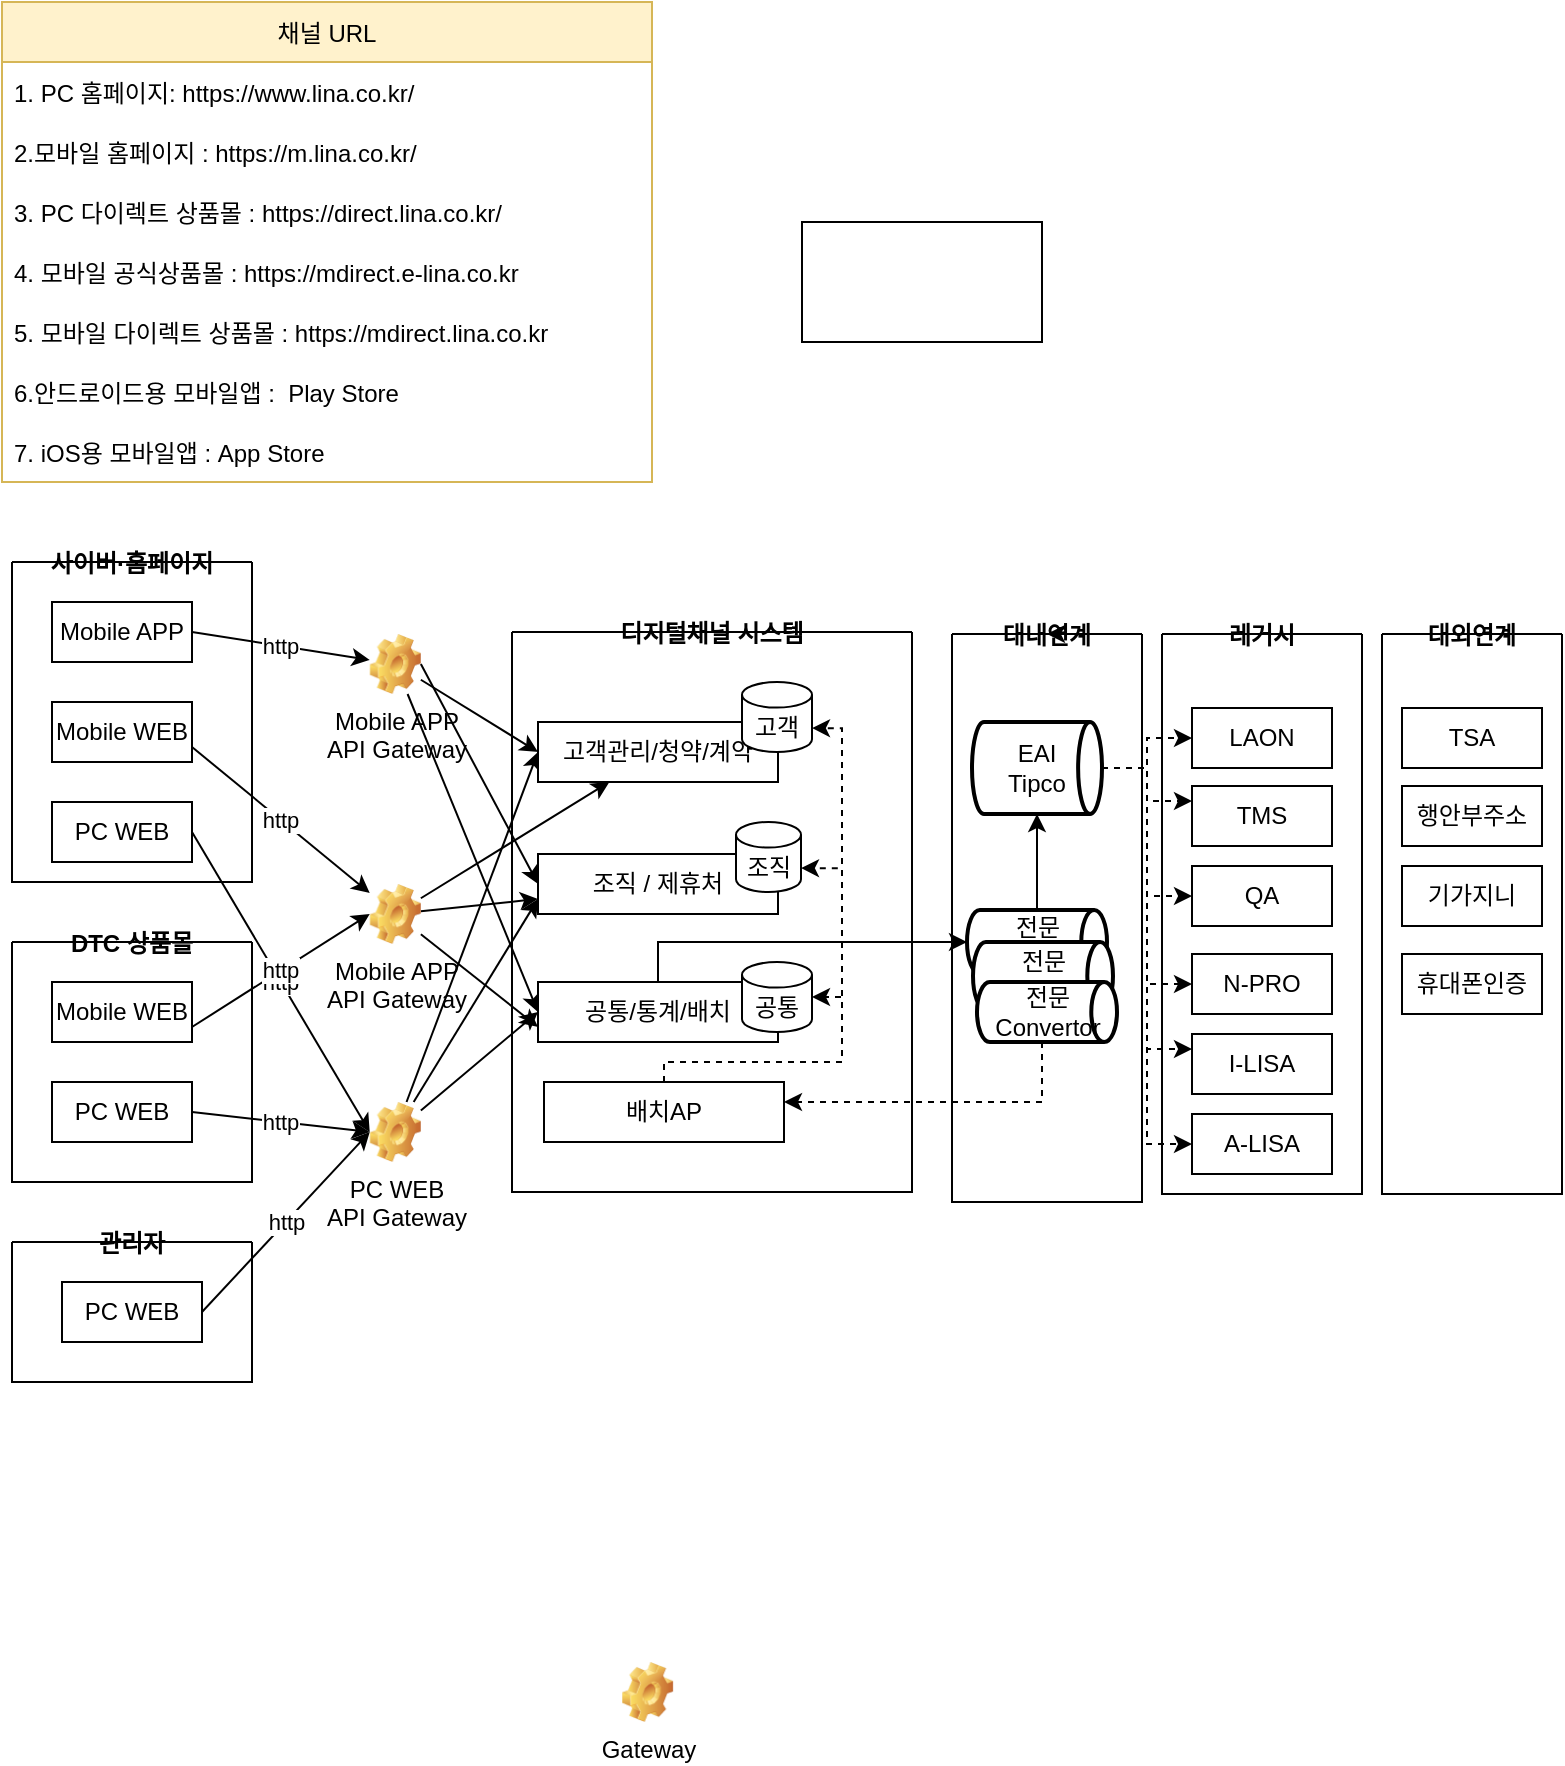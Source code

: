 <mxfile version="16.6.6" type="github" pages="6">
  <diagram id="Qxbphi_HgbGu3oZOCzEO" name="어플리케이션 구성도">
    <mxGraphModel dx="1186" dy="1933" grid="1" gridSize="10" guides="1" tooltips="1" connect="1" arrows="1" fold="1" page="1" pageScale="1" pageWidth="827" pageHeight="1169" math="0" shadow="0">
      <root>
        <mxCell id="0" />
        <mxCell id="1" parent="0" />
        <mxCell id="8gpQ8WJpcD_fsdeoh3lI-37" style="edgeStyle=none;rounded=0;orthogonalLoop=1;jettySize=auto;html=1;entryX=0;entryY=0.5;entryDx=0;entryDy=0;" parent="1" source="sbdkTP7jbUCkFi-5sdZv-25" target="8gpQ8WJpcD_fsdeoh3lI-16" edge="1">
          <mxGeometry relative="1" as="geometry" />
        </mxCell>
        <mxCell id="8gpQ8WJpcD_fsdeoh3lI-38" style="edgeStyle=none;rounded=0;orthogonalLoop=1;jettySize=auto;html=1;entryX=0;entryY=0.75;entryDx=0;entryDy=0;" parent="1" source="sbdkTP7jbUCkFi-5sdZv-25" target="8gpQ8WJpcD_fsdeoh3lI-17" edge="1">
          <mxGeometry relative="1" as="geometry" />
        </mxCell>
        <mxCell id="8gpQ8WJpcD_fsdeoh3lI-39" style="edgeStyle=none;rounded=0;orthogonalLoop=1;jettySize=auto;html=1;entryX=0;entryY=0.5;entryDx=0;entryDy=0;" parent="1" source="sbdkTP7jbUCkFi-5sdZv-25" target="8gpQ8WJpcD_fsdeoh3lI-18" edge="1">
          <mxGeometry relative="1" as="geometry" />
        </mxCell>
        <mxCell id="sbdkTP7jbUCkFi-5sdZv-25" value="PC WEB &lt;br&gt;API Gateway" style="shape=image;html=1;verticalLabelPosition=bottom;verticalAlign=top;imageAspect=1;aspect=fixed;image=img/clipart/Gear_128x128.png" parent="1" vertex="1">
          <mxGeometry x="213.86" y="-490" width="25.57" height="30" as="geometry" />
        </mxCell>
        <mxCell id="ZzH9KNNfggxzfjHFjbsU-1" value="http" style="endArrow=classic;html=1;rounded=0;exitX=1;exitY=0.5;exitDx=0;exitDy=0;entryX=0;entryY=0.5;entryDx=0;entryDy=0;" parent="1" source="sbdkTP7jbUCkFi-5sdZv-22" target="sbdkTP7jbUCkFi-5sdZv-25" edge="1">
          <mxGeometry width="50" height="50" relative="1" as="geometry">
            <mxPoint x="385" y="-430" as="sourcePoint" />
            <mxPoint x="435" y="-480" as="targetPoint" />
          </mxGeometry>
        </mxCell>
        <mxCell id="f3BeQx6x7O_l8TRIaPHZ-1" value="http" style="endArrow=classic;html=1;rounded=0;exitX=1;exitY=0.75;exitDx=0;exitDy=0;" parent="1" source="sbdkTP7jbUCkFi-5sdZv-23" target="8gpQ8WJpcD_fsdeoh3lI-2" edge="1">
          <mxGeometry width="50" height="50" relative="1" as="geometry">
            <mxPoint x="385" y="-620" as="sourcePoint" />
            <mxPoint x="345" y="-640" as="targetPoint" />
          </mxGeometry>
        </mxCell>
        <mxCell id="f3BeQx6x7O_l8TRIaPHZ-2" value="http" style="endArrow=classic;html=1;rounded=0;exitX=1;exitY=0.5;exitDx=0;exitDy=0;" parent="1" source="sbdkTP7jbUCkFi-5sdZv-24" target="8gpQ8WJpcD_fsdeoh3lI-10" edge="1">
          <mxGeometry width="50" height="50" relative="1" as="geometry">
            <mxPoint x="245" y="-587.5" as="sourcePoint" />
            <mxPoint x="345" y="-640" as="targetPoint" />
          </mxGeometry>
        </mxCell>
        <mxCell id="8gpQ8WJpcD_fsdeoh3lI-1" value="사이버·홈페이지" style="swimlane;startSize=0;" parent="1" vertex="1">
          <mxGeometry x="35" y="-760" width="120" height="160" as="geometry">
            <mxRectangle x="35" y="-760" width="120" height="20" as="alternateBounds" />
          </mxGeometry>
        </mxCell>
        <mxCell id="sbdkTP7jbUCkFi-5sdZv-22" value="PC WEB" style="rounded=0;whiteSpace=wrap;html=1;" parent="8gpQ8WJpcD_fsdeoh3lI-1" vertex="1">
          <mxGeometry x="20" y="120" width="70" height="30" as="geometry" />
        </mxCell>
        <mxCell id="sbdkTP7jbUCkFi-5sdZv-23" value="Mobile WEB" style="rounded=0;whiteSpace=wrap;html=1;" parent="8gpQ8WJpcD_fsdeoh3lI-1" vertex="1">
          <mxGeometry x="20" y="70" width="70" height="30" as="geometry" />
        </mxCell>
        <mxCell id="sbdkTP7jbUCkFi-5sdZv-24" value="Mobile APP" style="rounded=0;whiteSpace=wrap;html=1;" parent="8gpQ8WJpcD_fsdeoh3lI-1" vertex="1">
          <mxGeometry x="20" y="20" width="70" height="30" as="geometry" />
        </mxCell>
        <mxCell id="WotPiL0U-kE3yKl67aLT-3" style="rounded=0;orthogonalLoop=1;jettySize=auto;html=1;" parent="1" source="8gpQ8WJpcD_fsdeoh3lI-2" target="8gpQ8WJpcD_fsdeoh3lI-16" edge="1">
          <mxGeometry relative="1" as="geometry" />
        </mxCell>
        <mxCell id="WotPiL0U-kE3yKl67aLT-4" style="rounded=0;orthogonalLoop=1;jettySize=auto;html=1;entryX=0;entryY=0.75;entryDx=0;entryDy=0;" parent="1" source="8gpQ8WJpcD_fsdeoh3lI-2" target="8gpQ8WJpcD_fsdeoh3lI-17" edge="1">
          <mxGeometry relative="1" as="geometry" />
        </mxCell>
        <mxCell id="WotPiL0U-kE3yKl67aLT-5" style="rounded=0;orthogonalLoop=1;jettySize=auto;html=1;entryX=0;entryY=0.75;entryDx=0;entryDy=0;" parent="1" source="8gpQ8WJpcD_fsdeoh3lI-2" target="8gpQ8WJpcD_fsdeoh3lI-18" edge="1">
          <mxGeometry relative="1" as="geometry" />
        </mxCell>
        <mxCell id="8gpQ8WJpcD_fsdeoh3lI-2" value="Mobile APP&lt;br&gt;API Gateway" style="shape=image;html=1;verticalLabelPosition=bottom;verticalAlign=top;imageAspect=1;aspect=fixed;image=img/clipart/Gear_128x128.png" parent="1" vertex="1">
          <mxGeometry x="213.86" y="-599" width="25.57" height="30" as="geometry" />
        </mxCell>
        <mxCell id="8gpQ8WJpcD_fsdeoh3lI-3" value="http" style="endArrow=classic;html=1;rounded=0;exitX=1;exitY=0.5;exitDx=0;exitDy=0;entryX=0;entryY=0.5;entryDx=0;entryDy=0;" parent="1" source="8gpQ8WJpcD_fsdeoh3lI-7" target="sbdkTP7jbUCkFi-5sdZv-25" edge="1">
          <mxGeometry width="50" height="50" relative="1" as="geometry">
            <mxPoint x="385" y="-240" as="sourcePoint" />
            <mxPoint x="435" y="-290" as="targetPoint" />
          </mxGeometry>
        </mxCell>
        <mxCell id="8gpQ8WJpcD_fsdeoh3lI-4" value="http" style="endArrow=classic;html=1;rounded=0;exitX=1;exitY=0.75;exitDx=0;exitDy=0;entryX=0;entryY=0.5;entryDx=0;entryDy=0;entryPerimeter=0;" parent="1" source="8gpQ8WJpcD_fsdeoh3lI-8" target="8gpQ8WJpcD_fsdeoh3lI-2" edge="1">
          <mxGeometry width="50" height="50" relative="1" as="geometry">
            <mxPoint x="385" y="-430" as="sourcePoint" />
            <mxPoint x="345" y="-450" as="targetPoint" />
          </mxGeometry>
        </mxCell>
        <mxCell id="8gpQ8WJpcD_fsdeoh3lI-6" value="DTC 상품몰" style="swimlane;startSize=0;" parent="1" vertex="1">
          <mxGeometry x="35" y="-570" width="120" height="120" as="geometry">
            <mxRectangle x="40" y="-590" width="120" height="20" as="alternateBounds" />
          </mxGeometry>
        </mxCell>
        <mxCell id="8gpQ8WJpcD_fsdeoh3lI-7" value="PC WEB" style="rounded=0;whiteSpace=wrap;html=1;" parent="8gpQ8WJpcD_fsdeoh3lI-6" vertex="1">
          <mxGeometry x="20" y="70" width="70" height="30" as="geometry" />
        </mxCell>
        <mxCell id="8gpQ8WJpcD_fsdeoh3lI-8" value="Mobile WEB" style="rounded=0;whiteSpace=wrap;html=1;" parent="8gpQ8WJpcD_fsdeoh3lI-6" vertex="1">
          <mxGeometry x="20" y="20" width="70" height="30" as="geometry" />
        </mxCell>
        <mxCell id="8gpQ8WJpcD_fsdeoh3lI-40" style="edgeStyle=none;rounded=0;orthogonalLoop=1;jettySize=auto;html=1;entryX=0;entryY=0.5;entryDx=0;entryDy=0;" parent="1" source="8gpQ8WJpcD_fsdeoh3lI-10" target="8gpQ8WJpcD_fsdeoh3lI-16" edge="1">
          <mxGeometry relative="1" as="geometry" />
        </mxCell>
        <mxCell id="8gpQ8WJpcD_fsdeoh3lI-41" style="edgeStyle=none;rounded=0;orthogonalLoop=1;jettySize=auto;html=1;exitX=1;exitY=0.5;exitDx=0;exitDy=0;entryX=0;entryY=0.5;entryDx=0;entryDy=0;" parent="1" source="8gpQ8WJpcD_fsdeoh3lI-10" target="8gpQ8WJpcD_fsdeoh3lI-17" edge="1">
          <mxGeometry relative="1" as="geometry" />
        </mxCell>
        <mxCell id="8gpQ8WJpcD_fsdeoh3lI-42" style="edgeStyle=none;rounded=0;orthogonalLoop=1;jettySize=auto;html=1;entryX=0;entryY=0.5;entryDx=0;entryDy=0;" parent="1" source="8gpQ8WJpcD_fsdeoh3lI-10" target="8gpQ8WJpcD_fsdeoh3lI-18" edge="1">
          <mxGeometry relative="1" as="geometry" />
        </mxCell>
        <mxCell id="8gpQ8WJpcD_fsdeoh3lI-10" value="Mobile APP&lt;br&gt;API Gateway" style="shape=image;html=1;verticalLabelPosition=bottom;verticalAlign=top;imageAspect=1;aspect=fixed;image=img/clipart/Gear_128x128.png" parent="1" vertex="1">
          <mxGeometry x="213.86" y="-724" width="25.57" height="30" as="geometry" />
        </mxCell>
        <mxCell id="8gpQ8WJpcD_fsdeoh3lI-11" value="관리자" style="swimlane;startSize=0;" parent="1" vertex="1">
          <mxGeometry x="35" y="-420" width="120" height="70" as="geometry">
            <mxRectangle x="40" y="-590" width="120" height="20" as="alternateBounds" />
          </mxGeometry>
        </mxCell>
        <mxCell id="8gpQ8WJpcD_fsdeoh3lI-12" value="PC WEB" style="rounded=0;whiteSpace=wrap;html=1;" parent="8gpQ8WJpcD_fsdeoh3lI-11" vertex="1">
          <mxGeometry x="25" y="20" width="70" height="30" as="geometry" />
        </mxCell>
        <mxCell id="8gpQ8WJpcD_fsdeoh3lI-14" value="http" style="rounded=0;orthogonalLoop=1;jettySize=auto;html=1;entryX=0;entryY=0.5;entryDx=0;entryDy=0;exitX=1;exitY=0.5;exitDx=0;exitDy=0;" parent="1" source="8gpQ8WJpcD_fsdeoh3lI-12" target="sbdkTP7jbUCkFi-5sdZv-25" edge="1">
          <mxGeometry relative="1" as="geometry" />
        </mxCell>
        <mxCell id="8gpQ8WJpcD_fsdeoh3lI-15" value="디지털채널 시스템" style="swimlane;startSize=0;" parent="1" vertex="1">
          <mxGeometry x="285" y="-725" width="200" height="280" as="geometry">
            <mxRectangle x="40" y="-590" width="120" height="20" as="alternateBounds" />
          </mxGeometry>
        </mxCell>
        <mxCell id="8gpQ8WJpcD_fsdeoh3lI-16" value="고객관리/청약/계약" style="rounded=0;whiteSpace=wrap;html=1;" parent="8gpQ8WJpcD_fsdeoh3lI-15" vertex="1">
          <mxGeometry x="13" y="45" width="120" height="30" as="geometry" />
        </mxCell>
        <mxCell id="8gpQ8WJpcD_fsdeoh3lI-17" value="조직 / 제휴처" style="rounded=0;whiteSpace=wrap;html=1;" parent="8gpQ8WJpcD_fsdeoh3lI-15" vertex="1">
          <mxGeometry x="13" y="111" width="120" height="30" as="geometry" />
        </mxCell>
        <mxCell id="8gpQ8WJpcD_fsdeoh3lI-18" value="공통/통계/배치" style="rounded=0;whiteSpace=wrap;html=1;" parent="8gpQ8WJpcD_fsdeoh3lI-15" vertex="1">
          <mxGeometry x="13" y="175" width="120" height="30" as="geometry" />
        </mxCell>
        <mxCell id="WotPiL0U-kE3yKl67aLT-29" style="edgeStyle=orthogonalEdgeStyle;rounded=0;orthogonalLoop=1;jettySize=auto;html=1;entryX=1;entryY=0;entryDx=0;entryDy=23.05;dashed=1;fontFamily=Helvetica;fontSize=12;fontColor=default;startSize=0;entryPerimeter=0;exitX=0.5;exitY=0;exitDx=0;exitDy=0;" parent="8gpQ8WJpcD_fsdeoh3lI-15" source="WotPiL0U-kE3yKl67aLT-27" target="8gpQ8WJpcD_fsdeoh3lI-27" edge="1">
          <mxGeometry relative="1" as="geometry">
            <Array as="points">
              <mxPoint x="76" y="215" />
              <mxPoint x="165" y="215" />
              <mxPoint x="165" y="48" />
            </Array>
            <mxPoint x="85" y="235" as="sourcePoint" />
          </mxGeometry>
        </mxCell>
        <mxCell id="8gpQ8WJpcD_fsdeoh3lI-27" value="고객" style="shape=cylinder3;whiteSpace=wrap;html=1;boundedLbl=1;backgroundOutline=1;size=6.4;" parent="8gpQ8WJpcD_fsdeoh3lI-15" vertex="1">
          <mxGeometry x="115" y="25" width="35" height="35" as="geometry" />
        </mxCell>
        <mxCell id="8gpQ8WJpcD_fsdeoh3lI-28" value="조직" style="shape=cylinder3;whiteSpace=wrap;html=1;boundedLbl=1;backgroundOutline=1;size=6.4;" parent="8gpQ8WJpcD_fsdeoh3lI-15" vertex="1">
          <mxGeometry x="112" y="95" width="32.5" height="35" as="geometry" />
        </mxCell>
        <mxCell id="8gpQ8WJpcD_fsdeoh3lI-29" value="공통" style="shape=cylinder3;whiteSpace=wrap;html=1;boundedLbl=1;backgroundOutline=1;size=6.4;" parent="8gpQ8WJpcD_fsdeoh3lI-15" vertex="1">
          <mxGeometry x="115" y="165" width="35" height="35" as="geometry" />
        </mxCell>
        <mxCell id="dXyn1bUFMN43ZZHVKV7t-1" style="edgeStyle=orthogonalEdgeStyle;rounded=0;orthogonalLoop=1;jettySize=auto;html=1;entryX=1;entryY=0;entryDx=0;entryDy=23.05;entryPerimeter=0;dashed=1;" parent="8gpQ8WJpcD_fsdeoh3lI-15" source="WotPiL0U-kE3yKl67aLT-27" target="8gpQ8WJpcD_fsdeoh3lI-28" edge="1">
          <mxGeometry relative="1" as="geometry">
            <Array as="points">
              <mxPoint x="76" y="215" />
              <mxPoint x="165" y="215" />
              <mxPoint x="165" y="118" />
            </Array>
          </mxGeometry>
        </mxCell>
        <mxCell id="dXyn1bUFMN43ZZHVKV7t-2" style="edgeStyle=orthogonalEdgeStyle;rounded=0;orthogonalLoop=1;jettySize=auto;html=1;entryX=1;entryY=0.5;entryDx=0;entryDy=0;entryPerimeter=0;dashed=1;" parent="8gpQ8WJpcD_fsdeoh3lI-15" source="WotPiL0U-kE3yKl67aLT-27" target="8gpQ8WJpcD_fsdeoh3lI-29" edge="1">
          <mxGeometry relative="1" as="geometry">
            <Array as="points">
              <mxPoint x="76" y="215" />
              <mxPoint x="165" y="215" />
              <mxPoint x="165" y="183" />
            </Array>
          </mxGeometry>
        </mxCell>
        <mxCell id="WotPiL0U-kE3yKl67aLT-27" value="배치AP" style="rounded=0;whiteSpace=wrap;html=1;" parent="8gpQ8WJpcD_fsdeoh3lI-15" vertex="1">
          <mxGeometry x="16" y="225" width="120" height="30" as="geometry" />
        </mxCell>
        <mxCell id="8gpQ8WJpcD_fsdeoh3lI-19" value="레거시" style="swimlane;startSize=0;" parent="1" vertex="1">
          <mxGeometry x="610" y="-724" width="100" height="280" as="geometry">
            <mxRectangle x="40" y="-590" width="120" height="20" as="alternateBounds" />
          </mxGeometry>
        </mxCell>
        <mxCell id="8gpQ8WJpcD_fsdeoh3lI-20" value="LAON" style="rounded=0;whiteSpace=wrap;html=1;" parent="8gpQ8WJpcD_fsdeoh3lI-19" vertex="1">
          <mxGeometry x="15" y="37" width="70" height="30" as="geometry" />
        </mxCell>
        <mxCell id="8gpQ8WJpcD_fsdeoh3lI-21" value="TMS" style="rounded=0;whiteSpace=wrap;html=1;" parent="8gpQ8WJpcD_fsdeoh3lI-19" vertex="1">
          <mxGeometry x="15" y="76" width="70" height="30" as="geometry" />
        </mxCell>
        <mxCell id="8gpQ8WJpcD_fsdeoh3lI-22" value="QA" style="rounded=0;whiteSpace=wrap;html=1;" parent="8gpQ8WJpcD_fsdeoh3lI-19" vertex="1">
          <mxGeometry x="15" y="116" width="70" height="30" as="geometry" />
        </mxCell>
        <mxCell id="8gpQ8WJpcD_fsdeoh3lI-24" value="N-PRO" style="rounded=0;whiteSpace=wrap;html=1;" parent="8gpQ8WJpcD_fsdeoh3lI-19" vertex="1">
          <mxGeometry x="15" y="160" width="70" height="30" as="geometry" />
        </mxCell>
        <mxCell id="8gpQ8WJpcD_fsdeoh3lI-25" value="I-LISA" style="rounded=0;whiteSpace=wrap;html=1;" parent="8gpQ8WJpcD_fsdeoh3lI-19" vertex="1">
          <mxGeometry x="15" y="200" width="70" height="30" as="geometry" />
        </mxCell>
        <mxCell id="8gpQ8WJpcD_fsdeoh3lI-26" value="A-LISA" style="rounded=0;whiteSpace=wrap;html=1;" parent="8gpQ8WJpcD_fsdeoh3lI-19" vertex="1">
          <mxGeometry x="15" y="240" width="70" height="30" as="geometry" />
        </mxCell>
        <mxCell id="8gpQ8WJpcD_fsdeoh3lI-30" value="대외연계" style="swimlane;startSize=0;" parent="1" vertex="1">
          <mxGeometry x="720" y="-724" width="90" height="280" as="geometry">
            <mxRectangle x="40" y="-590" width="120" height="20" as="alternateBounds" />
          </mxGeometry>
        </mxCell>
        <mxCell id="8gpQ8WJpcD_fsdeoh3lI-31" value="TSA" style="rounded=0;whiteSpace=wrap;html=1;" parent="8gpQ8WJpcD_fsdeoh3lI-30" vertex="1">
          <mxGeometry x="10" y="37" width="70" height="30" as="geometry" />
        </mxCell>
        <mxCell id="8gpQ8WJpcD_fsdeoh3lI-32" value="행안부주소" style="rounded=0;whiteSpace=wrap;html=1;" parent="8gpQ8WJpcD_fsdeoh3lI-30" vertex="1">
          <mxGeometry x="10" y="76" width="70" height="30" as="geometry" />
        </mxCell>
        <mxCell id="8gpQ8WJpcD_fsdeoh3lI-33" value="기가지니" style="rounded=0;whiteSpace=wrap;html=1;" parent="8gpQ8WJpcD_fsdeoh3lI-30" vertex="1">
          <mxGeometry x="10" y="116" width="70" height="30" as="geometry" />
        </mxCell>
        <mxCell id="8gpQ8WJpcD_fsdeoh3lI-34" value="휴대폰인증" style="rounded=0;whiteSpace=wrap;html=1;" parent="8gpQ8WJpcD_fsdeoh3lI-30" vertex="1">
          <mxGeometry x="10" y="160" width="70" height="30" as="geometry" />
        </mxCell>
        <mxCell id="WotPiL0U-kE3yKl67aLT-12" value="대내연계" style="swimlane;fontFamily=Helvetica;fontSize=12;fontColor=default;startSize=0;strokeColor=default;fillColor=default;" parent="1" vertex="1">
          <mxGeometry x="505" y="-724" width="95" height="284" as="geometry" />
        </mxCell>
        <mxCell id="WotPiL0U-kE3yKl67aLT-16" value="EAI&lt;br&gt;Tipco" style="strokeWidth=2;html=1;shape=mxgraph.flowchart.direct_data;whiteSpace=wrap;fontFamily=Helvetica;fontSize=12;fontColor=default;startSize=0;fillColor=default;" parent="WotPiL0U-kE3yKl67aLT-12" vertex="1">
          <mxGeometry x="10" y="44" width="65" height="46" as="geometry" />
        </mxCell>
        <mxCell id="WotPiL0U-kE3yKl67aLT-18" style="edgeStyle=none;rounded=0;orthogonalLoop=1;jettySize=auto;html=1;entryX=0.5;entryY=1;entryDx=0;entryDy=0;entryPerimeter=0;fontFamily=Helvetica;fontSize=12;fontColor=default;startSize=0;" parent="WotPiL0U-kE3yKl67aLT-12" source="WotPiL0U-kE3yKl67aLT-17" target="WotPiL0U-kE3yKl67aLT-16" edge="1">
          <mxGeometry relative="1" as="geometry" />
        </mxCell>
        <mxCell id="WotPiL0U-kE3yKl67aLT-17" value="전문&lt;br&gt;Convertor" style="strokeWidth=2;html=1;shape=mxgraph.flowchart.direct_data;whiteSpace=wrap;fontFamily=Helvetica;fontSize=12;fontColor=default;startSize=0;fillColor=default;" parent="WotPiL0U-kE3yKl67aLT-12" vertex="1">
          <mxGeometry x="7.5" y="138" width="70" height="32" as="geometry" />
        </mxCell>
        <mxCell id="dXyn1bUFMN43ZZHVKV7t-3" value="전문&lt;br&gt;Convertor" style="strokeWidth=2;html=1;shape=mxgraph.flowchart.direct_data;whiteSpace=wrap;fontFamily=Helvetica;fontSize=12;fontColor=default;startSize=0;fillColor=default;" parent="WotPiL0U-kE3yKl67aLT-12" vertex="1">
          <mxGeometry x="10.5" y="154" width="70" height="34" as="geometry" />
        </mxCell>
        <mxCell id="dXyn1bUFMN43ZZHVKV7t-4" value="전문&lt;br&gt;Convertor" style="strokeWidth=2;html=1;shape=mxgraph.flowchart.direct_data;whiteSpace=wrap;fontFamily=Helvetica;fontSize=12;fontColor=default;startSize=0;fillColor=default;" parent="WotPiL0U-kE3yKl67aLT-12" vertex="1">
          <mxGeometry x="12.5" y="174" width="70" height="30" as="geometry" />
        </mxCell>
        <mxCell id="WotPiL0U-kE3yKl67aLT-13" style="edgeStyle=none;rounded=0;orthogonalLoop=1;jettySize=auto;html=1;exitX=0.75;exitY=0;exitDx=0;exitDy=0;entryX=0.5;entryY=0;entryDx=0;entryDy=0;fontFamily=Helvetica;fontSize=12;fontColor=default;startSize=0;" parent="1" source="WotPiL0U-kE3yKl67aLT-12" target="WotPiL0U-kE3yKl67aLT-12" edge="1">
          <mxGeometry relative="1" as="geometry" />
        </mxCell>
        <mxCell id="WotPiL0U-kE3yKl67aLT-20" style="edgeStyle=orthogonalEdgeStyle;rounded=0;orthogonalLoop=1;jettySize=auto;html=1;entryX=0;entryY=0.5;entryDx=0;entryDy=0;fontFamily=Helvetica;fontSize=12;fontColor=default;startSize=0;dashed=1;" parent="1" source="WotPiL0U-kE3yKl67aLT-16" target="8gpQ8WJpcD_fsdeoh3lI-20" edge="1">
          <mxGeometry relative="1" as="geometry" />
        </mxCell>
        <mxCell id="WotPiL0U-kE3yKl67aLT-21" style="edgeStyle=orthogonalEdgeStyle;rounded=0;orthogonalLoop=1;jettySize=auto;html=1;entryX=0;entryY=0.25;entryDx=0;entryDy=0;fontFamily=Helvetica;fontSize=12;fontColor=default;startSize=0;dashed=1;" parent="1" source="WotPiL0U-kE3yKl67aLT-16" target="8gpQ8WJpcD_fsdeoh3lI-21" edge="1">
          <mxGeometry relative="1" as="geometry" />
        </mxCell>
        <mxCell id="WotPiL0U-kE3yKl67aLT-23" style="edgeStyle=orthogonalEdgeStyle;rounded=0;orthogonalLoop=1;jettySize=auto;html=1;entryX=0;entryY=0.5;entryDx=0;entryDy=0;fontFamily=Helvetica;fontSize=12;fontColor=default;startSize=0;dashed=1;" parent="1" source="WotPiL0U-kE3yKl67aLT-16" target="8gpQ8WJpcD_fsdeoh3lI-22" edge="1">
          <mxGeometry relative="1" as="geometry" />
        </mxCell>
        <mxCell id="WotPiL0U-kE3yKl67aLT-24" style="edgeStyle=orthogonalEdgeStyle;rounded=0;orthogonalLoop=1;jettySize=auto;html=1;entryX=0;entryY=0.5;entryDx=0;entryDy=0;fontFamily=Helvetica;fontSize=12;fontColor=default;startSize=0;dashed=1;" parent="1" source="WotPiL0U-kE3yKl67aLT-16" target="8gpQ8WJpcD_fsdeoh3lI-24" edge="1">
          <mxGeometry relative="1" as="geometry" />
        </mxCell>
        <mxCell id="WotPiL0U-kE3yKl67aLT-25" style="edgeStyle=orthogonalEdgeStyle;rounded=0;orthogonalLoop=1;jettySize=auto;html=1;entryX=0;entryY=0.25;entryDx=0;entryDy=0;fontFamily=Helvetica;fontSize=12;fontColor=default;startSize=0;dashed=1;" parent="1" source="WotPiL0U-kE3yKl67aLT-16" target="8gpQ8WJpcD_fsdeoh3lI-25" edge="1">
          <mxGeometry relative="1" as="geometry" />
        </mxCell>
        <mxCell id="WotPiL0U-kE3yKl67aLT-26" style="edgeStyle=orthogonalEdgeStyle;rounded=0;orthogonalLoop=1;jettySize=auto;html=1;entryX=0;entryY=0.5;entryDx=0;entryDy=0;fontFamily=Helvetica;fontSize=12;fontColor=default;startSize=0;dashed=1;" parent="1" source="WotPiL0U-kE3yKl67aLT-16" target="8gpQ8WJpcD_fsdeoh3lI-26" edge="1">
          <mxGeometry relative="1" as="geometry" />
        </mxCell>
        <mxCell id="WotPiL0U-kE3yKl67aLT-32" value="채널 URL" style="swimlane;fontStyle=0;childLayout=stackLayout;horizontal=1;startSize=30;horizontalStack=0;resizeParent=1;resizeParentMax=0;resizeLast=0;collapsible=1;marginBottom=0;fontFamily=Helvetica;fontSize=12;strokeColor=#d6b656;fillColor=#fff2cc;" parent="1" vertex="1">
          <mxGeometry x="30" y="-1040" width="325" height="240" as="geometry">
            <mxRectangle x="30" y="-980" width="80" height="30" as="alternateBounds" />
          </mxGeometry>
        </mxCell>
        <mxCell id="WotPiL0U-kE3yKl67aLT-33" value="1. PC 홈페이지: https://www.lina.co.kr/" style="text;strokeColor=none;fillColor=none;align=left;verticalAlign=middle;spacingLeft=4;spacingRight=4;overflow=hidden;points=[[0,0.5],[1,0.5]];portConstraint=eastwest;rotatable=0;fontFamily=Helvetica;fontSize=12;fontColor=default;startSize=0;" parent="WotPiL0U-kE3yKl67aLT-32" vertex="1">
          <mxGeometry y="30" width="325" height="30" as="geometry" />
        </mxCell>
        <mxCell id="WotPiL0U-kE3yKl67aLT-34" value="2.모바일 홈페이지 : https://m.lina.co.kr/" style="text;strokeColor=none;fillColor=none;align=left;verticalAlign=middle;spacingLeft=4;spacingRight=4;overflow=hidden;points=[[0,0.5],[1,0.5]];portConstraint=eastwest;rotatable=0;fontFamily=Helvetica;fontSize=12;fontColor=default;startSize=0;" parent="WotPiL0U-kE3yKl67aLT-32" vertex="1">
          <mxGeometry y="60" width="325" height="30" as="geometry" />
        </mxCell>
        <mxCell id="WotPiL0U-kE3yKl67aLT-37" value="3. PC 다이렉트 상품몰 : https://direct.lina.co.kr/" style="text;strokeColor=none;fillColor=none;align=left;verticalAlign=middle;spacingLeft=4;spacingRight=4;overflow=hidden;points=[[0,0.5],[1,0.5]];portConstraint=eastwest;rotatable=0;fontFamily=Helvetica;fontSize=12;fontColor=default;startSize=0;" parent="WotPiL0U-kE3yKl67aLT-32" vertex="1">
          <mxGeometry y="90" width="325" height="30" as="geometry" />
        </mxCell>
        <mxCell id="WotPiL0U-kE3yKl67aLT-35" value="4. 모바일 공식상품몰 : https://mdirect.e-lina.co.kr" style="text;strokeColor=none;fillColor=none;align=left;verticalAlign=middle;spacingLeft=4;spacingRight=4;overflow=hidden;points=[[0,0.5],[1,0.5]];portConstraint=eastwest;rotatable=0;fontFamily=Helvetica;fontSize=12;fontColor=default;startSize=0;" parent="WotPiL0U-kE3yKl67aLT-32" vertex="1">
          <mxGeometry y="120" width="325" height="30" as="geometry" />
        </mxCell>
        <mxCell id="WotPiL0U-kE3yKl67aLT-36" value="5. 모바일 다이렉트 상품몰 : https://mdirect.lina.co.kr" style="text;strokeColor=none;fillColor=none;align=left;verticalAlign=middle;spacingLeft=4;spacingRight=4;overflow=hidden;points=[[0,0.5],[1,0.5]];portConstraint=eastwest;rotatable=0;fontFamily=Helvetica;fontSize=12;fontColor=default;startSize=0;" parent="WotPiL0U-kE3yKl67aLT-32" vertex="1">
          <mxGeometry y="150" width="325" height="30" as="geometry" />
        </mxCell>
        <mxCell id="WotPiL0U-kE3yKl67aLT-38" value="6.안드로이드용 모바일앱 :  Play Store" style="text;strokeColor=none;fillColor=none;align=left;verticalAlign=middle;spacingLeft=4;spacingRight=4;overflow=hidden;points=[[0,0.5],[1,0.5]];portConstraint=eastwest;rotatable=0;fontFamily=Helvetica;fontSize=12;fontColor=default;startSize=0;" parent="WotPiL0U-kE3yKl67aLT-32" vertex="1">
          <mxGeometry y="180" width="325" height="30" as="geometry" />
        </mxCell>
        <mxCell id="WotPiL0U-kE3yKl67aLT-39" value="7. iOS용 모바일앱 : App Store" style="text;strokeColor=none;fillColor=none;align=left;verticalAlign=middle;spacingLeft=4;spacingRight=4;overflow=hidden;points=[[0,0.5],[1,0.5]];portConstraint=eastwest;rotatable=0;fontFamily=Helvetica;fontSize=12;fontColor=default;startSize=0;" parent="WotPiL0U-kE3yKl67aLT-32" vertex="1">
          <mxGeometry y="210" width="325" height="30" as="geometry" />
        </mxCell>
        <mxCell id="iXlhgr-rPxpC3JKHVwMw-1" value="" style="rounded=0;whiteSpace=wrap;html=1;" parent="1" vertex="1">
          <mxGeometry x="430" y="-930" width="120" height="60" as="geometry" />
        </mxCell>
        <mxCell id="XeeAbNArVxOintWsxa9b-1" style="edgeStyle=orthogonalEdgeStyle;rounded=0;orthogonalLoop=1;jettySize=auto;html=1;dashed=1;" parent="1" target="WotPiL0U-kE3yKl67aLT-27" edge="1">
          <mxGeometry relative="1" as="geometry">
            <mxPoint x="420" y="-480" as="targetPoint" />
            <Array as="points">
              <mxPoint x="550" y="-490" />
            </Array>
            <mxPoint x="550" y="-520" as="sourcePoint" />
          </mxGeometry>
        </mxCell>
        <mxCell id="XeeAbNArVxOintWsxa9b-2" style="edgeStyle=orthogonalEdgeStyle;rounded=0;orthogonalLoop=1;jettySize=auto;html=1;entryX=0;entryY=0.5;entryDx=0;entryDy=0;entryPerimeter=0;exitX=0.5;exitY=0;exitDx=0;exitDy=0;" parent="1" source="8gpQ8WJpcD_fsdeoh3lI-18" target="WotPiL0U-kE3yKl67aLT-17" edge="1">
          <mxGeometry relative="1" as="geometry" />
        </mxCell>
        <mxCell id="RXgC4Sud4GH65URNZsu6-2" value="Gateway" style="shape=image;html=1;verticalLabelPosition=bottom;verticalAlign=top;imageAspect=1;aspect=fixed;image=img/clipart/Gear_128x128.png" vertex="1" parent="1">
          <mxGeometry x="340" y="-210" width="25.57" height="30" as="geometry" />
        </mxCell>
      </root>
    </mxGraphModel>
  </diagram>
  <diagram id="mSutfi3qKuCybwyA57c5" name="API GW_Cognito">
    <mxGraphModel dx="1186" dy="764" grid="1" gridSize="10" guides="1" tooltips="1" connect="1" arrows="1" fold="1" page="1" pageScale="1" pageWidth="827" pageHeight="1169" math="0" shadow="0">
      <root>
        <mxCell id="yo5sScBiJgQ_3yACHRQe-0" />
        <mxCell id="yo5sScBiJgQ_3yACHRQe-1" parent="yo5sScBiJgQ_3yACHRQe-0" />
        <mxCell id="yo5sScBiJgQ_3yACHRQe-5" value="" style="edgeStyle=orthogonalEdgeStyle;rounded=0;orthogonalLoop=1;jettySize=auto;html=1;exitX=1;exitY=0.8;exitDx=0;exitDy=0;exitPerimeter=0;" parent="yo5sScBiJgQ_3yACHRQe-1" source="yo5sScBiJgQ_3yACHRQe-2" target="yo5sScBiJgQ_3yACHRQe-4" edge="1">
          <mxGeometry relative="1" as="geometry" />
        </mxCell>
        <mxCell id="UL2HylCvUk9o987eue2a-1" style="edgeStyle=orthogonalEdgeStyle;rounded=0;orthogonalLoop=1;jettySize=auto;html=1;entryX=0;entryY=0.5;entryDx=0;entryDy=0;entryPerimeter=0;" parent="yo5sScBiJgQ_3yACHRQe-1" source="yo5sScBiJgQ_3yACHRQe-2" target="UL2HylCvUk9o987eue2a-0" edge="1">
          <mxGeometry relative="1" as="geometry" />
        </mxCell>
        <mxCell id="yo5sScBiJgQ_3yACHRQe-2" value="API Gateway" style="outlineConnect=0;dashed=0;verticalLabelPosition=bottom;verticalAlign=top;align=center;html=1;shape=mxgraph.aws3.api_gateway;fillColor=#D9A741;gradientColor=none;" parent="yo5sScBiJgQ_3yACHRQe-1" vertex="1">
          <mxGeometry x="431" y="102.5" width="76.5" height="93" as="geometry" />
        </mxCell>
        <mxCell id="UL2HylCvUk9o987eue2a-5" value="" style="edgeStyle=orthogonalEdgeStyle;rounded=0;orthogonalLoop=1;jettySize=auto;html=1;exitX=1;exitY=0.5;exitDx=0;exitDy=0;exitPerimeter=0;" parent="yo5sScBiJgQ_3yACHRQe-1" source="UL2HylCvUk9o987eue2a-0" target="UL2HylCvUk9o987eue2a-3" edge="1">
          <mxGeometry relative="1" as="geometry" />
        </mxCell>
        <mxCell id="yo5sScBiJgQ_3yACHRQe-3" value="고객DB" style="outlineConnect=0;dashed=0;verticalLabelPosition=bottom;verticalAlign=top;align=center;html=1;shape=mxgraph.aws3.db_on_instance;fillColor=#F58534;gradientColor=none;" parent="yo5sScBiJgQ_3yACHRQe-1" vertex="1">
          <mxGeometry x="691" y="54.5" width="50" height="40.5" as="geometry" />
        </mxCell>
        <mxCell id="yo5sScBiJgQ_3yACHRQe-8" style="edgeStyle=orthogonalEdgeStyle;rounded=0;orthogonalLoop=1;jettySize=auto;html=1;" parent="yo5sScBiJgQ_3yACHRQe-1" source="yo5sScBiJgQ_3yACHRQe-4" edge="1">
          <mxGeometry relative="1" as="geometry">
            <mxPoint x="449.25" y="379" as="targetPoint" />
          </mxGeometry>
        </mxCell>
        <mxCell id="yo5sScBiJgQ_3yACHRQe-4" value="User Pool" style="outlineConnect=0;dashed=0;verticalLabelPosition=bottom;verticalAlign=top;align=center;html=1;shape=mxgraph.aws3.cognito;fillColor=#AD688B;gradientColor=none;" parent="yo5sScBiJgQ_3yACHRQe-1" vertex="1">
          <mxGeometry x="512.75" y="332.5" width="76.5" height="93" as="geometry" />
        </mxCell>
        <mxCell id="yo5sScBiJgQ_3yACHRQe-10" style="edgeStyle=orthogonalEdgeStyle;rounded=0;orthogonalLoop=1;jettySize=auto;html=1;" parent="yo5sScBiJgQ_3yACHRQe-1" source="yo5sScBiJgQ_3yACHRQe-9" target="yo5sScBiJgQ_3yACHRQe-2" edge="1">
          <mxGeometry relative="1" as="geometry">
            <mxPoint x="439.3" y="262.5" as="sourcePoint" />
          </mxGeometry>
        </mxCell>
        <mxCell id="yo5sScBiJgQ_3yACHRQe-9" value="Identy Pool" style="outlineConnect=0;dashed=0;verticalLabelPosition=bottom;verticalAlign=top;align=center;html=1;shape=mxgraph.aws3.cognito;fillColor=#AD688B;gradientColor=none;" parent="yo5sScBiJgQ_3yACHRQe-1" vertex="1">
          <mxGeometry x="376.75" y="327" width="76.5" height="93" as="geometry" />
        </mxCell>
        <mxCell id="yo5sScBiJgQ_3yACHRQe-26" style="edgeStyle=orthogonalEdgeStyle;rounded=0;orthogonalLoop=1;jettySize=auto;html=1;" parent="yo5sScBiJgQ_3yACHRQe-1" source="yo5sScBiJgQ_3yACHRQe-11" target="yo5sScBiJgQ_3yACHRQe-25" edge="1">
          <mxGeometry relative="1" as="geometry" />
        </mxCell>
        <mxCell id="yo5sScBiJgQ_3yACHRQe-11" value="" style="outlineConnect=0;dashed=0;verticalLabelPosition=bottom;verticalAlign=top;align=center;html=1;shape=mxgraph.aws3.mobile_client;fillColor=#D2D3D3;gradientColor=none;" parent="yo5sScBiJgQ_3yACHRQe-1" vertex="1">
          <mxGeometry x="169.75" y="102.5" width="40.5" height="63" as="geometry" />
        </mxCell>
        <mxCell id="yo5sScBiJgQ_3yACHRQe-28" style="edgeStyle=orthogonalEdgeStyle;rounded=0;orthogonalLoop=1;jettySize=auto;html=1;" parent="yo5sScBiJgQ_3yACHRQe-1" source="yo5sScBiJgQ_3yACHRQe-12" target="yo5sScBiJgQ_3yACHRQe-24" edge="1">
          <mxGeometry relative="1" as="geometry" />
        </mxCell>
        <mxCell id="yo5sScBiJgQ_3yACHRQe-12" value="" style="outlineConnect=0;dashed=0;verticalLabelPosition=bottom;verticalAlign=top;align=center;html=1;shape=mxgraph.aws3.management_console;fillColor=#F58534;gradientColor=none;" parent="yo5sScBiJgQ_3yACHRQe-1" vertex="1">
          <mxGeometry x="169.75" y="194" width="63" height="63" as="geometry" />
        </mxCell>
        <mxCell id="yo5sScBiJgQ_3yACHRQe-15" style="edgeStyle=orthogonalEdgeStyle;rounded=0;orthogonalLoop=1;jettySize=auto;html=1;" parent="yo5sScBiJgQ_3yACHRQe-1" source="yo5sScBiJgQ_3yACHRQe-14" target="yo5sScBiJgQ_3yACHRQe-11" edge="1">
          <mxGeometry relative="1" as="geometry" />
        </mxCell>
        <mxCell id="yo5sScBiJgQ_3yACHRQe-16" style="edgeStyle=orthogonalEdgeStyle;rounded=0;orthogonalLoop=1;jettySize=auto;html=1;" parent="yo5sScBiJgQ_3yACHRQe-1" source="yo5sScBiJgQ_3yACHRQe-14" target="yo5sScBiJgQ_3yACHRQe-12" edge="1">
          <mxGeometry relative="1" as="geometry" />
        </mxCell>
        <mxCell id="yo5sScBiJgQ_3yACHRQe-14" value="" style="outlineConnect=0;dashed=0;verticalLabelPosition=bottom;verticalAlign=top;align=center;html=1;shape=mxgraph.aws3.user;fillColor=#D2D3D3;gradientColor=none;" parent="yo5sScBiJgQ_3yACHRQe-1" vertex="1">
          <mxGeometry x="61" y="144" width="40" height="63" as="geometry" />
        </mxCell>
        <mxCell id="yo5sScBiJgQ_3yACHRQe-19" value="" style="rounded=1;arcSize=10;dashed=0;fillColor=none;gradientColor=none;strokeWidth=2;" parent="yo5sScBiJgQ_3yACHRQe-1" vertex="1">
          <mxGeometry x="331" y="311" width="291.75" height="160" as="geometry" />
        </mxCell>
        <mxCell id="yo5sScBiJgQ_3yACHRQe-20" value="" style="dashed=0;html=1;shape=mxgraph.aws3.instance;fillColor=#F58536;gradientColor=none;dashed=0;" parent="yo5sScBiJgQ_3yACHRQe-1" vertex="1">
          <mxGeometry x="341" y="286" width="40" height="41" as="geometry" />
        </mxCell>
        <mxCell id="yo5sScBiJgQ_3yACHRQe-29" value="" style="edgeStyle=orthogonalEdgeStyle;rounded=0;orthogonalLoop=1;jettySize=auto;html=1;" parent="yo5sScBiJgQ_3yACHRQe-1" source="yo5sScBiJgQ_3yACHRQe-24" target="yo5sScBiJgQ_3yACHRQe-2" edge="1">
          <mxGeometry relative="1" as="geometry" />
        </mxCell>
        <mxCell id="yo5sScBiJgQ_3yACHRQe-24" value="Web Sever" style="outlineConnect=0;dashed=0;verticalLabelPosition=bottom;verticalAlign=top;align=center;html=1;shape=mxgraph.aws3.ec2;fillColor=#F58534;gradientColor=none;" parent="yo5sScBiJgQ_3yACHRQe-1" vertex="1">
          <mxGeometry x="271" y="179" width="76.5" height="93" as="geometry" />
        </mxCell>
        <mxCell id="yo5sScBiJgQ_3yACHRQe-27" style="edgeStyle=orthogonalEdgeStyle;rounded=0;orthogonalLoop=1;jettySize=auto;html=1;" parent="yo5sScBiJgQ_3yACHRQe-1" source="yo5sScBiJgQ_3yACHRQe-25" target="yo5sScBiJgQ_3yACHRQe-2" edge="1">
          <mxGeometry relative="1" as="geometry" />
        </mxCell>
        <mxCell id="yo5sScBiJgQ_3yACHRQe-25" value="Web Sever" style="outlineConnect=0;dashed=0;verticalLabelPosition=bottom;verticalAlign=top;align=center;html=1;shape=mxgraph.aws3.ec2;fillColor=#F58534;gradientColor=none;" parent="yo5sScBiJgQ_3yACHRQe-1" vertex="1">
          <mxGeometry x="271" y="61" width="76.5" height="93" as="geometry" />
        </mxCell>
        <mxCell id="UL2HylCvUk9o987eue2a-2" style="edgeStyle=orthogonalEdgeStyle;rounded=0;orthogonalLoop=1;jettySize=auto;html=1;exitX=1;exitY=0.25;exitDx=0;exitDy=0;exitPerimeter=0;entryX=0;entryY=0.5;entryDx=0;entryDy=0;entryPerimeter=0;" parent="yo5sScBiJgQ_3yACHRQe-1" source="UL2HylCvUk9o987eue2a-0" target="yo5sScBiJgQ_3yACHRQe-3" edge="1">
          <mxGeometry relative="1" as="geometry" />
        </mxCell>
        <mxCell id="UL2HylCvUk9o987eue2a-7" style="edgeStyle=orthogonalEdgeStyle;rounded=0;orthogonalLoop=1;jettySize=auto;html=1;entryX=0;entryY=0.5;entryDx=0;entryDy=0;entryPerimeter=0;" parent="yo5sScBiJgQ_3yACHRQe-1" target="UL2HylCvUk9o987eue2a-4" edge="1">
          <mxGeometry relative="1" as="geometry">
            <mxPoint x="651" y="151" as="sourcePoint" />
          </mxGeometry>
        </mxCell>
        <mxCell id="UL2HylCvUk9o987eue2a-10" style="edgeStyle=orthogonalEdgeStyle;rounded=0;orthogonalLoop=1;jettySize=auto;html=1;" parent="yo5sScBiJgQ_3yACHRQe-1" source="UL2HylCvUk9o987eue2a-0" target="UL2HylCvUk9o987eue2a-8" edge="1">
          <mxGeometry relative="1" as="geometry" />
        </mxCell>
        <mxCell id="UL2HylCvUk9o987eue2a-0" value="EKS" style="sketch=0;points=[[0,0,0],[0.25,0,0],[0.5,0,0],[0.75,0,0],[1,0,0],[0,1,0],[0.25,1,0],[0.5,1,0],[0.75,1,0],[1,1,0],[0,0.25,0],[0,0.5,0],[0,0.75,0],[1,0.25,0],[1,0.5,0],[1,0.75,0]];outlineConnect=0;fontColor=#232F3E;gradientColor=#F78E04;gradientDirection=north;fillColor=#D05C17;strokeColor=#ffffff;dashed=0;verticalLabelPosition=bottom;verticalAlign=top;align=center;html=1;fontSize=12;fontStyle=0;aspect=fixed;shape=mxgraph.aws4.resourceIcon;resIcon=mxgraph.aws4.eks_cloud;" parent="yo5sScBiJgQ_3yACHRQe-1" vertex="1">
          <mxGeometry x="571" y="95" width="78" height="78" as="geometry" />
        </mxCell>
        <mxCell id="UL2HylCvUk9o987eue2a-3" value="계약DB" style="outlineConnect=0;dashed=0;verticalLabelPosition=bottom;verticalAlign=top;align=center;html=1;shape=mxgraph.aws3.db_on_instance;fillColor=#F58534;gradientColor=none;" parent="yo5sScBiJgQ_3yACHRQe-1" vertex="1">
          <mxGeometry x="691" y="115.5" width="50" height="38.5" as="geometry" />
        </mxCell>
        <mxCell id="UL2HylCvUk9o987eue2a-4" value="상품DB" style="outlineConnect=0;dashed=0;verticalLabelPosition=bottom;verticalAlign=top;align=center;html=1;shape=mxgraph.aws3.db_on_instance;fillColor=#F58534;gradientColor=none;" parent="yo5sScBiJgQ_3yACHRQe-1" vertex="1">
          <mxGeometry x="691" y="179" width="50" height="39.5" as="geometry" />
        </mxCell>
        <mxCell id="UL2HylCvUk9o987eue2a-8" value="공통DB" style="outlineConnect=0;dashed=0;verticalLabelPosition=bottom;verticalAlign=top;align=center;html=1;shape=mxgraph.aws3.db_on_instance;fillColor=#F58534;gradientColor=none;" parent="yo5sScBiJgQ_3yACHRQe-1" vertex="1">
          <mxGeometry x="599" y="232.5" width="50" height="39.5" as="geometry" />
        </mxCell>
      </root>
    </mxGraphModel>
  </diagram>
  <diagram id="z8w3nSh0Clghznqz-oRx" name="Prototype-Runtime">
    <mxGraphModel dx="1186" dy="764" grid="0" gridSize="10" guides="0" tooltips="1" connect="1" arrows="1" fold="1" page="1" pageScale="1" pageWidth="827" pageHeight="1169" math="0" shadow="0">
      <root>
        <mxCell id="cEGW-W8rqtVJAvQyRkEX-0" />
        <mxCell id="cEGW-W8rqtVJAvQyRkEX-1" parent="cEGW-W8rqtVJAvQyRkEX-0" />
        <mxCell id="cEGW-W8rqtVJAvQyRkEX-7" style="edgeStyle=orthogonalEdgeStyle;rounded=0;orthogonalLoop=1;jettySize=auto;html=1;endArrow=block;endFill=1;" parent="cEGW-W8rqtVJAvQyRkEX-1" source="cEGW-W8rqtVJAvQyRkEX-2" target="cEGW-W8rqtVJAvQyRkEX-4" edge="1">
          <mxGeometry relative="1" as="geometry" />
        </mxCell>
        <mxCell id="cEGW-W8rqtVJAvQyRkEX-2" value="WEB" style="outlineConnect=0;dashed=0;verticalLabelPosition=bottom;verticalAlign=top;align=center;html=1;shape=mxgraph.aws3.ec2;fillColor=#F58534;gradientColor=none;" parent="cEGW-W8rqtVJAvQyRkEX-1" vertex="1">
          <mxGeometry x="180" y="199.25" width="76.5" height="93" as="geometry" />
        </mxCell>
        <mxCell id="cEGW-W8rqtVJAvQyRkEX-3" value="Aurora(Postgresql)" style="outlineConnect=0;dashed=0;verticalLabelPosition=bottom;verticalAlign=top;align=center;html=1;shape=mxgraph.aws3.db_on_instance;fillColor=#F58534;gradientColor=none;" parent="cEGW-W8rqtVJAvQyRkEX-1" vertex="1">
          <mxGeometry x="434" y="360" width="60" height="70.25" as="geometry" />
        </mxCell>
        <mxCell id="cEGW-W8rqtVJAvQyRkEX-8" value="" style="edgeStyle=orthogonalEdgeStyle;rounded=0;orthogonalLoop=1;jettySize=auto;html=1;endArrow=block;endFill=1;" parent="cEGW-W8rqtVJAvQyRkEX-1" source="cEGW-W8rqtVJAvQyRkEX-4" target="cEGW-W8rqtVJAvQyRkEX-6" edge="1">
          <mxGeometry relative="1" as="geometry">
            <mxPoint x="425" y="235.8" as="targetPoint" />
          </mxGeometry>
        </mxCell>
        <mxCell id="cEGW-W8rqtVJAvQyRkEX-4" value="API Gateway" style="outlineConnect=0;dashed=0;verticalLabelPosition=bottom;verticalAlign=top;align=center;html=1;shape=mxgraph.aws3.api_gateway;fillColor=#D9A741;gradientColor=none;" parent="cEGW-W8rqtVJAvQyRkEX-1" vertex="1">
          <mxGeometry x="299" y="198.75" width="76.5" height="93" as="geometry" />
        </mxCell>
        <mxCell id="cEGW-W8rqtVJAvQyRkEX-9" value="" style="edgeStyle=orthogonalEdgeStyle;rounded=0;orthogonalLoop=1;jettySize=auto;html=1;startArrow=block;startFill=1;endArrow=block;endFill=1;" parent="cEGW-W8rqtVJAvQyRkEX-1" source="cEGW-W8rqtVJAvQyRkEX-6" target="cEGW-W8rqtVJAvQyRkEX-3" edge="1">
          <mxGeometry relative="1" as="geometry" />
        </mxCell>
        <mxCell id="0WEq43wfQYF2hSGlhQF1-3" style="edgeStyle=orthogonalEdgeStyle;rounded=0;orthogonalLoop=1;jettySize=auto;html=1;dashed=1;startArrow=none;startFill=0;endArrow=block;endFill=1;" parent="cEGW-W8rqtVJAvQyRkEX-1" source="cEGW-W8rqtVJAvQyRkEX-6" target="0WEq43wfQYF2hSGlhQF1-8" edge="1">
          <mxGeometry relative="1" as="geometry">
            <mxPoint x="507" y="241.733" as="sourcePoint" />
            <mxPoint x="554" y="253.533" as="targetPoint" />
            <Array as="points">
              <mxPoint x="530" y="245" />
              <mxPoint x="530" y="359" />
            </Array>
          </mxGeometry>
        </mxCell>
        <mxCell id="cEGW-W8rqtVJAvQyRkEX-6" value="EKS" style="sketch=0;points=[[0,0,0],[0.25,0,0],[0.5,0,0],[0.75,0,0],[1,0,0],[0,1,0],[0.25,1,0],[0.5,1,0],[0.75,1,0],[1,1,0],[0,0.25,0],[0,0.5,0],[0,0.75,0],[1,0.25,0],[1,0.5,0],[1,0.75,0]];outlineConnect=0;fontColor=#232F3E;gradientColor=#F78E04;gradientDirection=north;fillColor=#D05C17;strokeColor=#ffffff;dashed=0;verticalLabelPosition=bottom;verticalAlign=top;align=center;html=1;fontSize=12;fontStyle=0;aspect=fixed;shape=mxgraph.aws4.resourceIcon;resIcon=mxgraph.aws4.eks_cloud;" parent="cEGW-W8rqtVJAvQyRkEX-1" vertex="1">
          <mxGeometry x="425" y="205.75" width="78" height="78" as="geometry" />
        </mxCell>
        <mxCell id="0WEq43wfQYF2hSGlhQF1-4" value="" style="edgeStyle=orthogonalEdgeStyle;rounded=0;orthogonalLoop=1;jettySize=auto;html=1;dashed=1;startArrow=none;startFill=0;endArrow=block;endFill=1;" parent="cEGW-W8rqtVJAvQyRkEX-1" target="0WEq43wfQYF2hSGlhQF1-1" edge="1">
          <mxGeometry relative="1" as="geometry">
            <mxPoint x="634" y="253.533" as="sourcePoint" />
            <mxPoint x="664" y="253.467" as="targetPoint" />
          </mxGeometry>
        </mxCell>
        <mxCell id="0WEq43wfQYF2hSGlhQF1-1" value="LAON" style="sketch=0;outlineConnect=0;fontColor=#232F3E;gradientColor=none;fillColor=#232F3D;strokeColor=none;dashed=0;verticalLabelPosition=bottom;verticalAlign=top;align=center;html=1;fontSize=12;fontStyle=0;aspect=fixed;pointerEvents=1;shape=mxgraph.aws4.traditional_server;" parent="cEGW-W8rqtVJAvQyRkEX-1" vertex="1">
          <mxGeometry x="694" y="217.75" width="45" height="78" as="geometry" />
        </mxCell>
        <mxCell id="0WEq43wfQYF2hSGlhQF1-6" value="Generic group" style="fillColor=none;strokeColor=#5A6C86;dashed=1;verticalAlign=top;fontStyle=0;fontColor=#5A6C86;" parent="cEGW-W8rqtVJAvQyRkEX-1" vertex="1">
          <mxGeometry x="550" y="160" width="110" height="280" as="geometry" />
        </mxCell>
        <mxCell id="0WEq43wfQYF2hSGlhQF1-7" value="EAI" style="sketch=0;points=[[0,0,0],[0.25,0,0],[0.5,0,0],[0.75,0,0],[1,0,0],[0,1,0],[0.25,1,0],[0.5,1,0],[0.75,1,0],[1,1,0],[0,0.25,0],[0,0.5,0],[0,0.75,0],[1,0.25,0],[1,0.5,0],[1,0.75,0]];outlineConnect=0;fontColor=#232F3E;gradientColor=#FF4F8B;gradientDirection=north;fillColor=#BC1356;strokeColor=#ffffff;dashed=0;verticalLabelPosition=bottom;verticalAlign=top;align=center;html=1;fontSize=12;fontStyle=0;aspect=fixed;shape=mxgraph.aws4.resourceIcon;resIcon=mxgraph.aws4.application_integration;" parent="cEGW-W8rqtVJAvQyRkEX-1" vertex="1">
          <mxGeometry x="567" y="216.5" width="70" height="70" as="geometry" />
        </mxCell>
        <mxCell id="j8gCllZAD1ZvPud5o1iK-0" value="" style="edgeStyle=orthogonalEdgeStyle;rounded=0;orthogonalLoop=1;jettySize=auto;html=1;" parent="cEGW-W8rqtVJAvQyRkEX-1" source="0WEq43wfQYF2hSGlhQF1-8" target="0WEq43wfQYF2hSGlhQF1-7" edge="1">
          <mxGeometry relative="1" as="geometry" />
        </mxCell>
        <mxCell id="0WEq43wfQYF2hSGlhQF1-8" value="Convertor" style="sketch=0;outlineConnect=0;fontColor=#232F3E;gradientColor=none;fillColor=#232F3D;strokeColor=none;dashed=0;verticalLabelPosition=bottom;verticalAlign=top;align=center;html=1;fontSize=12;fontStyle=0;aspect=fixed;pointerEvents=1;shape=mxgraph.aws4.external_sdk;" parent="cEGW-W8rqtVJAvQyRkEX-1" vertex="1">
          <mxGeometry x="564" y="330" width="68" height="78" as="geometry" />
        </mxCell>
        <mxCell id="wojRk1FGSNAKLH8bNLj7-1" value="" style="edgeStyle=orthogonalEdgeStyle;rounded=0;orthogonalLoop=1;jettySize=auto;html=1;" parent="cEGW-W8rqtVJAvQyRkEX-1" source="wojRk1FGSNAKLH8bNLj7-0" target="cEGW-W8rqtVJAvQyRkEX-2" edge="1">
          <mxGeometry relative="1" as="geometry" />
        </mxCell>
        <mxCell id="wojRk1FGSNAKLH8bNLj7-0" value="devices" style="sketch=0;outlineConnect=0;gradientColor=none;fontColor=#545B64;strokeColor=none;fillColor=#879196;dashed=0;verticalLabelPosition=bottom;verticalAlign=top;align=center;html=1;fontSize=12;fontStyle=0;aspect=fixed;shape=mxgraph.aws4.illustration_devices;pointerEvents=1;labelBackgroundColor=none;labelBorderColor=default;" parent="cEGW-W8rqtVJAvQyRkEX-1" vertex="1">
          <mxGeometry x="50" y="208.75" width="100" height="73" as="geometry" />
        </mxCell>
      </root>
    </mxGraphModel>
  </diagram>
  <diagram id="7iBSJGDQt0u0uz_EEurZ" name="Front-End">
    <mxGraphModel dx="1186" dy="764" grid="0" gridSize="10" guides="0" tooltips="1" connect="1" arrows="1" fold="1" page="1" pageScale="1" pageWidth="827" pageHeight="1169" math="0" shadow="0">
      <root>
        <mxCell id="fiPWs730zKKrzLu-IrML-0" />
        <mxCell id="fiPWs730zKKrzLu-IrML-1" parent="fiPWs730zKKrzLu-IrML-0" />
        <mxCell id="qGMaFB7yUnGAw8u_2jaX-0" value="" style="shape=table;html=1;whiteSpace=wrap;startSize=0;container=1;collapsible=0;childLayout=tableLayout;labelBackgroundColor=#E6E6E6;labelBorderColor=default;" parent="fiPWs730zKKrzLu-IrML-1" vertex="1">
          <mxGeometry x="191" y="661" width="390" height="180" as="geometry" />
        </mxCell>
        <mxCell id="qGMaFB7yUnGAw8u_2jaX-1" value="" style="shape=tableRow;horizontal=0;startSize=0;swimlaneHead=0;swimlaneBody=0;top=0;left=0;bottom=0;right=0;collapsible=0;dropTarget=0;fillColor=none;points=[[0,0.5],[1,0.5]];portConstraint=eastwest;labelBackgroundColor=#E6E6E6;labelBorderColor=default;" parent="qGMaFB7yUnGAw8u_2jaX-0" vertex="1">
          <mxGeometry width="390" height="60" as="geometry" />
        </mxCell>
        <mxCell id="qGMaFB7yUnGAw8u_2jaX-2" value="&amp;nbsp;resource" style="shape=partialRectangle;html=1;whiteSpace=wrap;connectable=0;fillColor=none;top=0;left=0;bottom=0;right=0;overflow=hidden;labelBackgroundColor=#E6E6E6;labelBorderColor=default;align=left;" parent="qGMaFB7yUnGAw8u_2jaX-1" vertex="1">
          <mxGeometry width="86" height="60" as="geometry">
            <mxRectangle width="86" height="60" as="alternateBounds" />
          </mxGeometry>
        </mxCell>
        <mxCell id="qGMaFB7yUnGAw8u_2jaX-3" value="templates" style="shape=partialRectangle;html=1;whiteSpace=wrap;connectable=0;fillColor=none;top=0;left=0;bottom=0;right=0;overflow=hidden;labelBackgroundColor=#E6E6E6;labelBorderColor=default;align=left;" parent="qGMaFB7yUnGAw8u_2jaX-1" vertex="1">
          <mxGeometry x="86" width="80" height="60" as="geometry">
            <mxRectangle width="80" height="60" as="alternateBounds" />
          </mxGeometry>
        </mxCell>
        <mxCell id="qGMaFB7yUnGAw8u_2jaX-4" value="/login&lt;br&gt;/main&lt;br&gt;/home" style="shape=partialRectangle;html=1;whiteSpace=wrap;connectable=0;fillColor=none;top=0;left=0;bottom=0;right=0;overflow=hidden;labelBackgroundColor=#E6E6E6;labelBorderColor=default;align=left;" parent="qGMaFB7yUnGAw8u_2jaX-1" vertex="1">
          <mxGeometry x="166" width="90" height="60" as="geometry">
            <mxRectangle width="90" height="60" as="alternateBounds" />
          </mxGeometry>
        </mxCell>
        <mxCell id="qGMaFB7yUnGAw8u_2jaX-17" value=".html" style="shape=partialRectangle;html=1;whiteSpace=wrap;connectable=0;fillColor=none;top=0;left=0;bottom=0;right=0;overflow=hidden;labelBackgroundColor=#E6E6E6;labelBorderColor=default;" parent="qGMaFB7yUnGAw8u_2jaX-1" vertex="1">
          <mxGeometry x="256" width="134" height="60" as="geometry">
            <mxRectangle width="134" height="60" as="alternateBounds" />
          </mxGeometry>
        </mxCell>
        <mxCell id="qGMaFB7yUnGAw8u_2jaX-5" value="" style="shape=tableRow;horizontal=0;startSize=0;swimlaneHead=0;swimlaneBody=0;top=0;left=0;bottom=0;right=0;collapsible=0;dropTarget=0;fillColor=none;points=[[0,0.5],[1,0.5]];portConstraint=eastwest;labelBackgroundColor=#E6E6E6;labelBorderColor=default;" parent="qGMaFB7yUnGAw8u_2jaX-0" vertex="1">
          <mxGeometry y="60" width="390" height="40" as="geometry" />
        </mxCell>
        <mxCell id="qGMaFB7yUnGAw8u_2jaX-6" value="" style="shape=partialRectangle;html=1;whiteSpace=wrap;connectable=0;fillColor=none;top=0;left=0;bottom=0;right=0;overflow=hidden;labelBackgroundColor=#E6E6E6;labelBorderColor=default;" parent="qGMaFB7yUnGAw8u_2jaX-5" vertex="1">
          <mxGeometry width="86" height="40" as="geometry">
            <mxRectangle width="86" height="40" as="alternateBounds" />
          </mxGeometry>
        </mxCell>
        <mxCell id="qGMaFB7yUnGAw8u_2jaX-7" value="static" style="shape=partialRectangle;html=1;whiteSpace=wrap;connectable=0;fillColor=none;top=0;left=0;bottom=0;right=0;overflow=hidden;labelBackgroundColor=#E6E6E6;labelBorderColor=default;align=left;" parent="qGMaFB7yUnGAw8u_2jaX-5" vertex="1">
          <mxGeometry x="86" width="80" height="40" as="geometry">
            <mxRectangle width="80" height="40" as="alternateBounds" />
          </mxGeometry>
        </mxCell>
        <mxCell id="qGMaFB7yUnGAw8u_2jaX-8" value="css" style="shape=partialRectangle;html=1;whiteSpace=wrap;connectable=0;fillColor=none;top=0;left=0;bottom=0;right=0;overflow=hidden;labelBackgroundColor=#E6E6E6;labelBorderColor=default;align=left;" parent="qGMaFB7yUnGAw8u_2jaX-5" vertex="1">
          <mxGeometry x="166" width="90" height="40" as="geometry">
            <mxRectangle width="90" height="40" as="alternateBounds" />
          </mxGeometry>
        </mxCell>
        <mxCell id="qGMaFB7yUnGAw8u_2jaX-18" value=".css" style="shape=partialRectangle;html=1;whiteSpace=wrap;connectable=0;fillColor=none;top=0;left=0;bottom=0;right=0;overflow=hidden;labelBackgroundColor=#E6E6E6;labelBorderColor=default;" parent="qGMaFB7yUnGAw8u_2jaX-5" vertex="1">
          <mxGeometry x="256" width="134" height="40" as="geometry">
            <mxRectangle width="134" height="40" as="alternateBounds" />
          </mxGeometry>
        </mxCell>
        <mxCell id="qGMaFB7yUnGAw8u_2jaX-9" value="" style="shape=tableRow;horizontal=0;startSize=0;swimlaneHead=0;swimlaneBody=0;top=0;left=0;bottom=0;right=0;collapsible=0;dropTarget=0;fillColor=none;points=[[0,0.5],[1,0.5]];portConstraint=eastwest;labelBackgroundColor=#E6E6E6;labelBorderColor=default;" parent="qGMaFB7yUnGAw8u_2jaX-0" vertex="1">
          <mxGeometry y="100" width="390" height="40" as="geometry" />
        </mxCell>
        <mxCell id="qGMaFB7yUnGAw8u_2jaX-10" value="" style="shape=partialRectangle;html=1;whiteSpace=wrap;connectable=0;fillColor=none;top=0;left=0;bottom=0;right=0;overflow=hidden;labelBackgroundColor=#E6E6E6;labelBorderColor=default;" parent="qGMaFB7yUnGAw8u_2jaX-9" vertex="1">
          <mxGeometry width="86" height="40" as="geometry">
            <mxRectangle width="86" height="40" as="alternateBounds" />
          </mxGeometry>
        </mxCell>
        <mxCell id="qGMaFB7yUnGAw8u_2jaX-11" value="" style="shape=partialRectangle;html=1;whiteSpace=wrap;connectable=0;fillColor=none;top=0;left=0;bottom=0;right=0;overflow=hidden;labelBackgroundColor=#E6E6E6;labelBorderColor=default;" parent="qGMaFB7yUnGAw8u_2jaX-9" vertex="1">
          <mxGeometry x="86" width="80" height="40" as="geometry">
            <mxRectangle width="80" height="40" as="alternateBounds" />
          </mxGeometry>
        </mxCell>
        <mxCell id="qGMaFB7yUnGAw8u_2jaX-12" value="js" style="shape=partialRectangle;html=1;whiteSpace=wrap;connectable=0;fillColor=none;top=0;left=0;bottom=0;right=0;overflow=hidden;pointerEvents=1;labelBackgroundColor=#E6E6E6;labelBorderColor=default;align=left;" parent="qGMaFB7yUnGAw8u_2jaX-9" vertex="1">
          <mxGeometry x="166" width="90" height="40" as="geometry">
            <mxRectangle width="90" height="40" as="alternateBounds" />
          </mxGeometry>
        </mxCell>
        <mxCell id="qGMaFB7yUnGAw8u_2jaX-19" value=".js" style="shape=partialRectangle;html=1;whiteSpace=wrap;connectable=0;fillColor=none;top=0;left=0;bottom=0;right=0;overflow=hidden;pointerEvents=1;labelBackgroundColor=#E6E6E6;labelBorderColor=default;" parent="qGMaFB7yUnGAw8u_2jaX-9" vertex="1">
          <mxGeometry x="256" width="134" height="40" as="geometry">
            <mxRectangle width="134" height="40" as="alternateBounds" />
          </mxGeometry>
        </mxCell>
        <mxCell id="qGMaFB7yUnGAw8u_2jaX-13" style="shape=tableRow;horizontal=0;startSize=0;swimlaneHead=0;swimlaneBody=0;top=0;left=0;bottom=0;right=0;collapsible=0;dropTarget=0;fillColor=none;points=[[0,0.5],[1,0.5]];portConstraint=eastwest;labelBackgroundColor=#E6E6E6;labelBorderColor=default;" parent="qGMaFB7yUnGAw8u_2jaX-0" vertex="1">
          <mxGeometry y="140" width="390" height="40" as="geometry" />
        </mxCell>
        <mxCell id="qGMaFB7yUnGAw8u_2jaX-14" style="shape=partialRectangle;html=1;whiteSpace=wrap;connectable=0;fillColor=none;top=0;left=0;bottom=0;right=0;overflow=hidden;labelBackgroundColor=#E6E6E6;labelBorderColor=default;" parent="qGMaFB7yUnGAw8u_2jaX-13" vertex="1">
          <mxGeometry width="86" height="40" as="geometry">
            <mxRectangle width="86" height="40" as="alternateBounds" />
          </mxGeometry>
        </mxCell>
        <mxCell id="qGMaFB7yUnGAw8u_2jaX-15" style="shape=partialRectangle;html=1;whiteSpace=wrap;connectable=0;fillColor=none;top=0;left=0;bottom=0;right=0;overflow=hidden;labelBackgroundColor=#E6E6E6;labelBorderColor=default;" parent="qGMaFB7yUnGAw8u_2jaX-13" vertex="1">
          <mxGeometry x="86" width="80" height="40" as="geometry">
            <mxRectangle width="80" height="40" as="alternateBounds" />
          </mxGeometry>
        </mxCell>
        <mxCell id="qGMaFB7yUnGAw8u_2jaX-16" value="images" style="shape=partialRectangle;html=1;whiteSpace=wrap;connectable=0;fillColor=none;top=0;left=0;bottom=0;right=0;overflow=hidden;pointerEvents=1;labelBackgroundColor=#E6E6E6;labelBorderColor=default;align=left;" parent="qGMaFB7yUnGAw8u_2jaX-13" vertex="1">
          <mxGeometry x="166" width="90" height="40" as="geometry">
            <mxRectangle width="90" height="40" as="alternateBounds" />
          </mxGeometry>
        </mxCell>
        <mxCell id="qGMaFB7yUnGAw8u_2jaX-20" value=".png&lt;br&gt;.jpg" style="shape=partialRectangle;html=1;whiteSpace=wrap;connectable=0;fillColor=none;top=0;left=0;bottom=0;right=0;overflow=hidden;pointerEvents=1;labelBackgroundColor=#E6E6E6;labelBorderColor=default;" parent="qGMaFB7yUnGAw8u_2jaX-13" vertex="1">
          <mxGeometry x="256" width="134" height="40" as="geometry">
            <mxRectangle width="134" height="40" as="alternateBounds" />
          </mxGeometry>
        </mxCell>
        <mxCell id="OLWdwA_Rt3D_bq2t0JaH-0" value="UI 개발표준환경 정의 조건" style="swimlane;fontStyle=0;childLayout=stackLayout;horizontal=1;startSize=30;horizontalStack=0;resizeParent=1;resizeParentMax=0;resizeLast=0;collapsible=1;marginBottom=0;" parent="fiPWs730zKKrzLu-IrML-1" vertex="1">
          <mxGeometry x="108.5" y="56" width="541.5" height="180" as="geometry" />
        </mxCell>
        <mxCell id="OLWdwA_Rt3D_bq2t0JaH-4" value="- MSA, Container, Maven 빌드" style="text;strokeColor=none;fillColor=none;align=left;verticalAlign=middle;spacingLeft=4;spacingRight=4;overflow=hidden;points=[[0,0.5],[1,0.5]];portConstraint=eastwest;rotatable=0;" parent="OLWdwA_Rt3D_bq2t0JaH-0" vertex="1">
          <mxGeometry y="30" width="541.5" height="30" as="geometry" />
        </mxCell>
        <mxCell id="OLWdwA_Rt3D_bq2t0JaH-1" value="- CSR -비동기식 Ajax  패턴개발" style="text;strokeColor=none;fillColor=none;align=left;verticalAlign=middle;spacingLeft=4;spacingRight=4;overflow=hidden;points=[[0,0.5],[1,0.5]];portConstraint=eastwest;rotatable=0;" parent="OLWdwA_Rt3D_bq2t0JaH-0" vertex="1">
          <mxGeometry y="60" width="541.5" height="30" as="geometry" />
        </mxCell>
        <mxCell id="OLWdwA_Rt3D_bq2t0JaH-2" value="- SSR - Thymeleaf 상용SW(인증서, 웹보안, 전자서명  연동가능한 유연한 구조" style="text;strokeColor=none;fillColor=none;align=left;verticalAlign=middle;spacingLeft=4;spacingRight=4;overflow=hidden;points=[[0,0.5],[1,0.5]];portConstraint=eastwest;rotatable=0;" parent="OLWdwA_Rt3D_bq2t0JaH-0" vertex="1">
          <mxGeometry y="90" width="541.5" height="30" as="geometry" />
        </mxCell>
        <mxCell id="OLWdwA_Rt3D_bq2t0JaH-3" value="- UI/UX 프리젠테이션 레이아웃 패턴에 따라 대응이 필요함" style="text;strokeColor=none;fillColor=none;align=left;verticalAlign=middle;spacingLeft=4;spacingRight=4;overflow=hidden;points=[[0,0.5],[1,0.5]];portConstraint=eastwest;rotatable=0;" parent="OLWdwA_Rt3D_bq2t0JaH-0" vertex="1">
          <mxGeometry y="120" width="541.5" height="30" as="geometry" />
        </mxCell>
        <mxCell id="vUkEdGfp90bISeYP41WY-0" value="- Admin UI/UX 해당되는가?" style="text;strokeColor=none;fillColor=none;align=left;verticalAlign=middle;spacingLeft=4;spacingRight=4;overflow=hidden;points=[[0,0.5],[1,0.5]];portConstraint=eastwest;rotatable=0;" parent="OLWdwA_Rt3D_bq2t0JaH-0" vertex="1">
          <mxGeometry y="150" width="541.5" height="30" as="geometry" />
        </mxCell>
        <mxCell id="OLWdwA_Rt3D_bq2t0JaH-5" value="" style="rounded=0;whiteSpace=wrap;html=1;" parent="fiPWs730zKKrzLu-IrML-1" vertex="1">
          <mxGeometry x="421" y="327" width="360" height="217" as="geometry" />
        </mxCell>
        <mxCell id="OLWdwA_Rt3D_bq2t0JaH-6" value="" style="rounded=0;orthogonalLoop=1;jettySize=auto;html=1;entryX=0;entryY=0.5;entryDx=0;entryDy=0;entryPerimeter=0;exitX=0.855;exitY=0.145;exitDx=0;exitDy=0;exitPerimeter=0;" parent="fiPWs730zKKrzLu-IrML-1" source="OLWdwA_Rt3D_bq2t0JaH-10" target="OLWdwA_Rt3D_bq2t0JaH-7" edge="1">
          <mxGeometry relative="1" as="geometry">
            <mxPoint x="350" y="499" as="sourcePoint" />
          </mxGeometry>
        </mxCell>
        <mxCell id="Qs-P3rTVAqD5AK4XeiAR-0" style="edgeStyle=orthogonalEdgeStyle;rounded=0;orthogonalLoop=1;jettySize=auto;html=1;fontSize=15;dashed=1;fillColor=#dae8fc;strokeColor=#6c8ebf;curved=1;entryX=0.4;entryY=-0.003;entryDx=0;entryDy=0;entryPerimeter=0;" parent="fiPWs730zKKrzLu-IrML-1" source="OLWdwA_Rt3D_bq2t0JaH-7" target="qGMaFB7yUnGAw8u_2jaX-1" edge="1">
          <mxGeometry relative="1" as="geometry">
            <mxPoint x="371" y="651" as="targetPoint" />
          </mxGeometry>
        </mxCell>
        <mxCell id="OLWdwA_Rt3D_bq2t0JaH-7" value="&lt;font style=&quot;font-size: 15px&quot;&gt;ldc-web-check&lt;/font&gt;" style="outlineConnect=0;dashed=0;verticalLabelPosition=bottom;verticalAlign=top;align=center;html=1;shape=mxgraph.aws3.instances;fillColor=#F58534;gradientColor=none;labelBackgroundColor=none;labelBorderColor=default;" parent="fiPWs730zKKrzLu-IrML-1" vertex="1">
          <mxGeometry x="501" y="331" width="60" height="63" as="geometry" />
        </mxCell>
        <mxCell id="OLWdwA_Rt3D_bq2t0JaH-8" style="rounded=0;orthogonalLoop=1;jettySize=auto;html=1;" parent="fiPWs730zKKrzLu-IrML-1" source="OLWdwA_Rt3D_bq2t0JaH-10" target="OLWdwA_Rt3D_bq2t0JaH-11" edge="1">
          <mxGeometry relative="1" as="geometry" />
        </mxCell>
        <mxCell id="OLWdwA_Rt3D_bq2t0JaH-10" value="API Gateway" style="outlineConnect=0;dashed=0;verticalLabelPosition=bottom;verticalAlign=top;align=center;html=1;shape=mxgraph.aws3.customer_gateway;fillColor=#F58534;gradientColor=none;labelBackgroundColor=none;labelBorderColor=default;" parent="fiPWs730zKKrzLu-IrML-1" vertex="1">
          <mxGeometry x="306" y="389.5" width="69" height="72" as="geometry" />
        </mxCell>
        <mxCell id="zIN0v09qAg61zJaGbHX--1" style="edgeStyle=orthogonalEdgeStyle;rounded=0;orthogonalLoop=1;jettySize=auto;html=1;startArrow=classic;startFill=1;" parent="fiPWs730zKKrzLu-IrML-1" source="OLWdwA_Rt3D_bq2t0JaH-11" target="zIN0v09qAg61zJaGbHX--0" edge="1">
          <mxGeometry relative="1" as="geometry" />
        </mxCell>
        <mxCell id="OLWdwA_Rt3D_bq2t0JaH-11" value="&lt;font style=&quot;font-size: 15px&quot;&gt;ldc-api-check&lt;/font&gt;" style="outlineConnect=0;dashed=0;verticalLabelPosition=bottom;verticalAlign=top;align=center;html=1;shape=mxgraph.aws3.instances;fillColor=#F58534;gradientColor=none;labelBackgroundColor=none;labelBorderColor=default;" parent="fiPWs730zKKrzLu-IrML-1" vertex="1">
          <mxGeometry x="591" y="427" width="60" height="63" as="geometry" />
        </mxCell>
        <mxCell id="OLWdwA_Rt3D_bq2t0JaH-15" style="edgeStyle=none;rounded=0;orthogonalLoop=1;jettySize=auto;html=1;" parent="fiPWs730zKKrzLu-IrML-1" source="OLWdwA_Rt3D_bq2t0JaH-16" target="OLWdwA_Rt3D_bq2t0JaH-19" edge="1">
          <mxGeometry relative="1" as="geometry" />
        </mxCell>
        <mxCell id="OLWdwA_Rt3D_bq2t0JaH-16" value="" style="sketch=0;outlineConnect=0;fontColor=#232F3E;gradientColor=none;fillColor=#232F3D;strokeColor=none;dashed=0;verticalLabelPosition=bottom;verticalAlign=top;align=center;html=1;fontSize=12;fontStyle=0;aspect=fixed;pointerEvents=1;shape=mxgraph.aws4.client;labelBackgroundColor=none;labelBorderColor=default;" parent="fiPWs730zKKrzLu-IrML-1" vertex="1">
          <mxGeometry x="61" y="388" width="78" height="76" as="geometry" />
        </mxCell>
        <mxCell id="OLWdwA_Rt3D_bq2t0JaH-17" value="EKS" style="sketch=0;points=[[0,0,0],[0.25,0,0],[0.5,0,0],[0.75,0,0],[1,0,0],[0,1,0],[0.25,1,0],[0.5,1,0],[0.75,1,0],[1,1,0],[0,0.25,0],[0,0.5,0],[0,0.75,0],[1,0.25,0],[1,0.5,0],[1,0.75,0]];outlineConnect=0;fontColor=#232F3E;gradientColor=#F78E04;gradientDirection=north;fillColor=#D05C17;strokeColor=#ffffff;dashed=0;verticalLabelPosition=bottom;verticalAlign=top;align=center;html=1;fontSize=12;fontStyle=0;aspect=fixed;shape=mxgraph.aws4.resourceIcon;resIcon=mxgraph.aws4.eks_cloud;labelBackgroundColor=none;labelBorderColor=default;" parent="fiPWs730zKKrzLu-IrML-1" vertex="1">
          <mxGeometry x="680" y="291" width="78" height="78" as="geometry" />
        </mxCell>
        <mxCell id="OLWdwA_Rt3D_bq2t0JaH-18" style="edgeStyle=orthogonalEdgeStyle;rounded=0;orthogonalLoop=1;jettySize=auto;html=1;entryX=0;entryY=0.5;entryDx=0;entryDy=0;entryPerimeter=0;" parent="fiPWs730zKKrzLu-IrML-1" source="OLWdwA_Rt3D_bq2t0JaH-19" target="OLWdwA_Rt3D_bq2t0JaH-10" edge="1">
          <mxGeometry relative="1" as="geometry" />
        </mxCell>
        <mxCell id="OLWdwA_Rt3D_bq2t0JaH-19" value="WEB&lt;br&gt;(Proxy)" style="outlineConnect=0;dashed=0;verticalLabelPosition=bottom;verticalAlign=top;align=center;html=1;shape=mxgraph.aws3.ec2;fillColor=#F58534;gradientColor=none;" parent="fiPWs730zKKrzLu-IrML-1" vertex="1">
          <mxGeometry x="191" y="379" width="76.5" height="93" as="geometry" />
        </mxCell>
        <mxCell id="zIN0v09qAg61zJaGbHX--0" value="Aurora(Postgresql)" style="outlineConnect=0;dashed=0;verticalLabelPosition=bottom;verticalAlign=top;align=center;html=1;shape=mxgraph.aws3.db_on_instance;fillColor=#F58534;gradientColor=none;" parent="fiPWs730zKKrzLu-IrML-1" vertex="1">
          <mxGeometry x="679" y="554" width="60" height="70.25" as="geometry" />
        </mxCell>
      </root>
    </mxGraphModel>
  </diagram>
  <diagram id="GbY7N8A9WzZ5OqcEBaUI" name="AS-IS 기준 도메인분류">
    <mxGraphModel dx="1186" dy="764" grid="0" gridSize="10" guides="1" tooltips="1" connect="1" arrows="1" fold="1" page="1" pageScale="1" pageWidth="827" pageHeight="1169" math="0" shadow="0">
      <root>
        <mxCell id="cZffUykQLIYs4MnuiYbf-0" />
        <mxCell id="cZffUykQLIYs4MnuiYbf-1" parent="cZffUykQLIYs4MnuiYbf-0" />
        <mxCell id="7r9eLYW1NKd3hgUxFRQJ-15" style="edgeStyle=orthogonalEdgeStyle;rounded=0;orthogonalLoop=1;jettySize=auto;html=1;entryX=0;entryY=0.5;entryDx=0;entryDy=0;curved=1;" parent="cZffUykQLIYs4MnuiYbf-1" source="MKOeFyve2R5R1axzCrjQ-0" target="7r9eLYW1NKd3hgUxFRQJ-10" edge="1">
          <mxGeometry relative="1" as="geometry" />
        </mxCell>
        <mxCell id="7r9eLYW1NKd3hgUxFRQJ-31" style="edgeStyle=orthogonalEdgeStyle;curved=1;rounded=0;orthogonalLoop=1;jettySize=auto;html=1;entryX=0;entryY=0.5;entryDx=0;entryDy=0;exitX=0.5;exitY=1;exitDx=0;exitDy=0;" parent="cZffUykQLIYs4MnuiYbf-1" source="MKOeFyve2R5R1axzCrjQ-0" target="7r9eLYW1NKd3hgUxFRQJ-29" edge="1">
          <mxGeometry relative="1" as="geometry" />
        </mxCell>
        <mxCell id="7r9eLYW1NKd3hgUxFRQJ-32" style="edgeStyle=orthogonalEdgeStyle;curved=1;rounded=0;orthogonalLoop=1;jettySize=auto;html=1;entryX=0;entryY=0.5;entryDx=0;entryDy=0;" parent="cZffUykQLIYs4MnuiYbf-1" source="MKOeFyve2R5R1axzCrjQ-0" target="7r9eLYW1NKd3hgUxFRQJ-23" edge="1">
          <mxGeometry relative="1" as="geometry" />
        </mxCell>
        <mxCell id="7r9eLYW1NKd3hgUxFRQJ-34" style="edgeStyle=orthogonalEdgeStyle;curved=1;rounded=0;orthogonalLoop=1;jettySize=auto;html=1;entryX=0;entryY=0.5;entryDx=0;entryDy=0;" parent="cZffUykQLIYs4MnuiYbf-1" source="MKOeFyve2R5R1axzCrjQ-0" target="7r9eLYW1NKd3hgUxFRQJ-13" edge="1">
          <mxGeometry relative="1" as="geometry">
            <mxPoint x="456" y="198" as="targetPoint" />
          </mxGeometry>
        </mxCell>
        <mxCell id="7r9eLYW1NKd3hgUxFRQJ-35" style="edgeStyle=orthogonalEdgeStyle;curved=1;rounded=0;orthogonalLoop=1;jettySize=auto;html=1;entryX=0;entryY=0.5;entryDx=0;entryDy=0;exitX=1;exitY=0.5;exitDx=0;exitDy=0;" parent="cZffUykQLIYs4MnuiYbf-1" source="MKOeFyve2R5R1axzCrjQ-0" target="7r9eLYW1NKd3hgUxFRQJ-14" edge="1">
          <mxGeometry relative="1" as="geometry" />
        </mxCell>
        <mxCell id="7r9eLYW1NKd3hgUxFRQJ-36" style="edgeStyle=orthogonalEdgeStyle;curved=1;rounded=0;orthogonalLoop=1;jettySize=auto;html=1;entryX=0;entryY=0.5;entryDx=0;entryDy=0;exitX=0.5;exitY=1;exitDx=0;exitDy=0;" parent="cZffUykQLIYs4MnuiYbf-1" source="MKOeFyve2R5R1axzCrjQ-0" target="7r9eLYW1NKd3hgUxFRQJ-30" edge="1">
          <mxGeometry relative="1" as="geometry" />
        </mxCell>
        <mxCell id="PrDH1OFHlrcpfDUg3R37-0" style="edgeStyle=orthogonalEdgeStyle;curved=1;rounded=0;orthogonalLoop=1;jettySize=auto;html=1;entryX=0;entryY=0.5;entryDx=0;entryDy=0;exitX=0.5;exitY=1;exitDx=0;exitDy=0;" parent="cZffUykQLIYs4MnuiYbf-1" source="MKOeFyve2R5R1axzCrjQ-0" target="7r9eLYW1NKd3hgUxFRQJ-51" edge="1">
          <mxGeometry relative="1" as="geometry" />
        </mxCell>
        <mxCell id="MKOeFyve2R5R1axzCrjQ-1" style="edgeStyle=orthogonalEdgeStyle;rounded=0;orthogonalLoop=1;jettySize=auto;html=1;entryX=0;entryY=0.5;entryDx=0;entryDy=0;" parent="cZffUykQLIYs4MnuiYbf-1" source="7r9eLYW1NKd3hgUxFRQJ-0" target="MKOeFyve2R5R1axzCrjQ-0" edge="1">
          <mxGeometry relative="1" as="geometry" />
        </mxCell>
        <mxCell id="7r9eLYW1NKd3hgUxFRQJ-0" value="PC Web" style="rounded=1;whiteSpace=wrap;html=1;" parent="cZffUykQLIYs4MnuiYbf-1" vertex="1">
          <mxGeometry x="45" y="295" width="70" height="55" as="geometry" />
        </mxCell>
        <mxCell id="7r9eLYW1NKd3hgUxFRQJ-9" value="고객" style="swimlane;" parent="cZffUykQLIYs4MnuiYbf-1" vertex="1">
          <mxGeometry x="310" y="100" width="260" height="180" as="geometry" />
        </mxCell>
        <mxCell id="7r9eLYW1NKd3hgUxFRQJ-11" value="계좌" style="ellipse;whiteSpace=wrap;html=1;" parent="7r9eLYW1NKd3hgUxFRQJ-9" vertex="1">
          <mxGeometry x="50" y="110" width="80" height="20" as="geometry" />
        </mxCell>
        <mxCell id="7r9eLYW1NKd3hgUxFRQJ-12" value="계약" style="ellipse;whiteSpace=wrap;html=1;" parent="7r9eLYW1NKd3hgUxFRQJ-9" vertex="1">
          <mxGeometry x="120" y="50" width="80" height="30" as="geometry" />
        </mxCell>
        <mxCell id="7r9eLYW1NKd3hgUxFRQJ-10" value="고객" style="ellipse;whiteSpace=wrap;html=1;" parent="7r9eLYW1NKd3hgUxFRQJ-9" vertex="1">
          <mxGeometry x="30" y="30" width="70" height="30" as="geometry" />
        </mxCell>
        <mxCell id="7r9eLYW1NKd3hgUxFRQJ-13" value="대출" style="ellipse;whiteSpace=wrap;html=1;" parent="7r9eLYW1NKd3hgUxFRQJ-9" vertex="1">
          <mxGeometry x="140" y="85" width="80" height="25" as="geometry" />
        </mxCell>
        <mxCell id="7r9eLYW1NKd3hgUxFRQJ-14" value="납입" style="ellipse;whiteSpace=wrap;html=1;" parent="7r9eLYW1NKd3hgUxFRQJ-9" vertex="1">
          <mxGeometry x="120" y="140" width="90" height="30" as="geometry" />
        </mxCell>
        <mxCell id="7r9eLYW1NKd3hgUxFRQJ-16" style="edgeStyle=orthogonalEdgeStyle;rounded=0;orthogonalLoop=1;jettySize=auto;html=1;entryX=0;entryY=0.5;entryDx=0;entryDy=0;curved=1;exitX=1;exitY=0.5;exitDx=0;exitDy=0;" parent="cZffUykQLIYs4MnuiYbf-1" source="MKOeFyve2R5R1axzCrjQ-0" target="7r9eLYW1NKd3hgUxFRQJ-11" edge="1">
          <mxGeometry relative="1" as="geometry">
            <mxPoint x="220" y="230" as="sourcePoint" />
            <mxPoint x="370" y="185" as="targetPoint" />
          </mxGeometry>
        </mxCell>
        <mxCell id="7r9eLYW1NKd3hgUxFRQJ-17" style="edgeStyle=orthogonalEdgeStyle;rounded=0;orthogonalLoop=1;jettySize=auto;html=1;entryX=0;entryY=0.5;entryDx=0;entryDy=0;curved=1;exitX=1;exitY=0.5;exitDx=0;exitDy=0;" parent="cZffUykQLIYs4MnuiYbf-1" source="MKOeFyve2R5R1axzCrjQ-0" target="7r9eLYW1NKd3hgUxFRQJ-12" edge="1">
          <mxGeometry relative="1" as="geometry">
            <mxPoint x="230" y="240" as="sourcePoint" />
            <mxPoint x="404" y="255" as="targetPoint" />
          </mxGeometry>
        </mxCell>
        <mxCell id="7r9eLYW1NKd3hgUxFRQJ-44" style="edgeStyle=orthogonalEdgeStyle;curved=1;rounded=0;orthogonalLoop=1;jettySize=auto;html=1;entryX=0;entryY=0.5;entryDx=0;entryDy=0;" parent="cZffUykQLIYs4MnuiYbf-1" source="7r9eLYW1NKd3hgUxFRQJ-20" target="7r9eLYW1NKd3hgUxFRQJ-42" edge="1">
          <mxGeometry relative="1" as="geometry" />
        </mxCell>
        <mxCell id="7r9eLYW1NKd3hgUxFRQJ-20" value="상품" style="swimlane;" parent="cZffUykQLIYs4MnuiYbf-1" vertex="1">
          <mxGeometry x="310" y="290" width="260" height="110" as="geometry">
            <mxRectangle x="30" y="280" width="60" height="23" as="alternateBounds" />
          </mxGeometry>
        </mxCell>
        <mxCell id="7r9eLYW1NKd3hgUxFRQJ-22" value="보험료" style="ellipse;whiteSpace=wrap;html=1;" parent="7r9eLYW1NKd3hgUxFRQJ-20" vertex="1">
          <mxGeometry x="160" y="30" width="80" height="30" as="geometry" />
        </mxCell>
        <mxCell id="7r9eLYW1NKd3hgUxFRQJ-23" value="상품종류" style="ellipse;whiteSpace=wrap;html=1;" parent="7r9eLYW1NKd3hgUxFRQJ-20" vertex="1">
          <mxGeometry x="29" y="40" width="91" height="30" as="geometry" />
        </mxCell>
        <mxCell id="7r9eLYW1NKd3hgUxFRQJ-24" value="상품계약&lt;br&gt;조건" style="ellipse;whiteSpace=wrap;html=1;" parent="7r9eLYW1NKd3hgUxFRQJ-20" vertex="1">
          <mxGeometry x="110" y="70" width="90" height="30" as="geometry" />
        </mxCell>
        <mxCell id="7r9eLYW1NKd3hgUxFRQJ-45" style="edgeStyle=orthogonalEdgeStyle;curved=1;rounded=0;orthogonalLoop=1;jettySize=auto;html=1;entryX=0;entryY=0.5;entryDx=0;entryDy=0;" parent="cZffUykQLIYs4MnuiYbf-1" source="7r9eLYW1NKd3hgUxFRQJ-27" target="7r9eLYW1NKd3hgUxFRQJ-42" edge="1">
          <mxGeometry relative="1" as="geometry" />
        </mxCell>
        <mxCell id="7r9eLYW1NKd3hgUxFRQJ-27" value="공통" style="swimlane;" parent="cZffUykQLIYs4MnuiYbf-1" vertex="1">
          <mxGeometry x="310" y="543" width="260" height="110" as="geometry">
            <mxRectangle x="30" y="280" width="60" height="23" as="alternateBounds" />
          </mxGeometry>
        </mxCell>
        <mxCell id="7r9eLYW1NKd3hgUxFRQJ-28" value="회원가입" style="ellipse;whiteSpace=wrap;html=1;" parent="7r9eLYW1NKd3hgUxFRQJ-27" vertex="1">
          <mxGeometry x="150" y="40" width="70" height="30" as="geometry" />
        </mxCell>
        <mxCell id="7r9eLYW1NKd3hgUxFRQJ-29" value="인증서" style="ellipse;whiteSpace=wrap;html=1;" parent="7r9eLYW1NKd3hgUxFRQJ-27" vertex="1">
          <mxGeometry x="29" y="40" width="90" height="30" as="geometry" />
        </mxCell>
        <mxCell id="7r9eLYW1NKd3hgUxFRQJ-30" value="권한관리" style="ellipse;whiteSpace=wrap;html=1;" parent="7r9eLYW1NKd3hgUxFRQJ-27" vertex="1">
          <mxGeometry x="100" y="80" width="70" height="20" as="geometry" />
        </mxCell>
        <mxCell id="7r9eLYW1NKd3hgUxFRQJ-38" value="EAI" style="shape=internalStorage;whiteSpace=wrap;html=1;backgroundOutline=1;" parent="cZffUykQLIYs4MnuiYbf-1" vertex="1">
          <mxGeometry x="680" y="180" width="80" height="80" as="geometry" />
        </mxCell>
        <mxCell id="7r9eLYW1NKd3hgUxFRQJ-40" style="edgeStyle=orthogonalEdgeStyle;curved=1;rounded=0;orthogonalLoop=1;jettySize=auto;html=1;entryX=0;entryY=0.5;entryDx=0;entryDy=0;" parent="cZffUykQLIYs4MnuiYbf-1" target="7r9eLYW1NKd3hgUxFRQJ-42" edge="1">
          <mxGeometry relative="1" as="geometry">
            <mxPoint x="570" y="210" as="sourcePoint" />
          </mxGeometry>
        </mxCell>
        <mxCell id="7r9eLYW1NKd3hgUxFRQJ-54" style="edgeStyle=orthogonalEdgeStyle;curved=1;rounded=0;orthogonalLoop=1;jettySize=auto;html=1;entryX=0.5;entryY=1;entryDx=0;entryDy=0;" parent="cZffUykQLIYs4MnuiYbf-1" source="7r9eLYW1NKd3hgUxFRQJ-42" target="7r9eLYW1NKd3hgUxFRQJ-38" edge="1">
          <mxGeometry relative="1" as="geometry" />
        </mxCell>
        <mxCell id="7r9eLYW1NKd3hgUxFRQJ-42" value="Convertor" style="rhombus;whiteSpace=wrap;html=1;" parent="cZffUykQLIYs4MnuiYbf-1" vertex="1">
          <mxGeometry x="680" y="300" width="80" height="80" as="geometry" />
        </mxCell>
        <mxCell id="7r9eLYW1NKd3hgUxFRQJ-55" style="edgeStyle=orthogonalEdgeStyle;curved=1;rounded=0;orthogonalLoop=1;jettySize=auto;html=1;entryX=0;entryY=0.5;entryDx=0;entryDy=0;" parent="cZffUykQLIYs4MnuiYbf-1" source="7r9eLYW1NKd3hgUxFRQJ-46" target="7r9eLYW1NKd3hgUxFRQJ-42" edge="1">
          <mxGeometry relative="1" as="geometry" />
        </mxCell>
        <mxCell id="7r9eLYW1NKd3hgUxFRQJ-46" value="청약" style="swimlane;startSize=23;" parent="cZffUykQLIYs4MnuiYbf-1" vertex="1">
          <mxGeometry x="310" y="406" width="260" height="130" as="geometry">
            <mxRectangle x="30" y="280" width="60" height="23" as="alternateBounds" />
          </mxGeometry>
        </mxCell>
        <mxCell id="7r9eLYW1NKd3hgUxFRQJ-47" value="해지환급" style="ellipse;whiteSpace=wrap;html=1;" parent="7r9eLYW1NKd3hgUxFRQJ-46" vertex="1">
          <mxGeometry x="160" y="30" width="80" height="30" as="geometry" />
        </mxCell>
        <mxCell id="7r9eLYW1NKd3hgUxFRQJ-48" value="보험료계산" style="ellipse;whiteSpace=wrap;html=1;" parent="7r9eLYW1NKd3hgUxFRQJ-46" vertex="1">
          <mxGeometry x="29" y="30" width="91" height="30" as="geometry" />
        </mxCell>
        <mxCell id="7r9eLYW1NKd3hgUxFRQJ-49" value="가입한도" style="ellipse;whiteSpace=wrap;html=1;" parent="7r9eLYW1NKd3hgUxFRQJ-46" vertex="1">
          <mxGeometry x="110" y="60" width="90" height="20" as="geometry" />
        </mxCell>
        <mxCell id="7r9eLYW1NKd3hgUxFRQJ-51" value="계약조건" style="ellipse;whiteSpace=wrap;html=1;" parent="7r9eLYW1NKd3hgUxFRQJ-46" vertex="1">
          <mxGeometry x="29" y="70" width="91" height="30" as="geometry" />
        </mxCell>
        <mxCell id="7r9eLYW1NKd3hgUxFRQJ-52" value="담보정보" style="ellipse;whiteSpace=wrap;html=1;" parent="7r9eLYW1NKd3hgUxFRQJ-46" vertex="1">
          <mxGeometry x="154.5" y="80" width="91" height="30" as="geometry" />
        </mxCell>
        <mxCell id="7r9eLYW1NKd3hgUxFRQJ-53" style="edgeStyle=orthogonalEdgeStyle;curved=1;rounded=0;orthogonalLoop=1;jettySize=auto;html=1;exitX=0.5;exitY=1;exitDx=0;exitDy=0;entryX=0;entryY=0.5;entryDx=0;entryDy=0;" parent="cZffUykQLIYs4MnuiYbf-1" source="MKOeFyve2R5R1axzCrjQ-0" target="7r9eLYW1NKd3hgUxFRQJ-48" edge="1">
          <mxGeometry relative="1" as="geometry" />
        </mxCell>
        <mxCell id="_BTL36umlWq8OEBgZvUc-0" value="I/F: 352 ea" style="text;html=1;strokeColor=none;fillColor=none;align=center;verticalAlign=middle;whiteSpace=wrap;rounded=0;" parent="cZffUykQLIYs4MnuiYbf-1" vertex="1">
          <mxGeometry x="640" y="390" width="80" height="30" as="geometry" />
        </mxCell>
        <mxCell id="MKOeFyve2R5R1axzCrjQ-0" value="G/W" style="rhombus;whiteSpace=wrap;html=1;" parent="cZffUykQLIYs4MnuiYbf-1" vertex="1">
          <mxGeometry x="148" y="250" width="80" height="80" as="geometry" />
        </mxCell>
      </root>
    </mxGraphModel>
  </diagram>
  <diagram id="y7ddNs59SBJhQDps6xnX" name="사용인증처리">
    <mxGraphModel dx="977" dy="764" grid="1" gridSize="10" guides="1" tooltips="1" connect="1" arrows="1" fold="1" page="1" pageScale="1" pageWidth="827" pageHeight="1169" math="0" shadow="0">
      <root>
        <mxCell id="ETmV-992Y79VUaXAOF13-0" />
        <mxCell id="ETmV-992Y79VUaXAOF13-1" parent="ETmV-992Y79VUaXAOF13-0" />
        <mxCell id="WCo2f8Nwq11sRWWL8a0Z-4" value="/api/oauth/token" style="edgeStyle=orthogonalEdgeStyle;rounded=0;orthogonalLoop=1;jettySize=auto;html=1;" edge="1" parent="ETmV-992Y79VUaXAOF13-1" source="WCo2f8Nwq11sRWWL8a0Z-0" target="WCo2f8Nwq11sRWWL8a0Z-3">
          <mxGeometry x="0.019" y="16" relative="1" as="geometry">
            <mxPoint as="offset" />
          </mxGeometry>
        </mxCell>
        <mxCell id="WCo2f8Nwq11sRWWL8a0Z-0" value="" style="sketch=0;outlineConnect=0;fontColor=#232F3E;gradientColor=none;fillColor=#232F3D;strokeColor=none;dashed=0;verticalLabelPosition=bottom;verticalAlign=top;align=center;html=1;fontSize=12;fontStyle=0;aspect=fixed;pointerEvents=1;shape=mxgraph.aws4.client;labelBackgroundColor=none;labelBorderColor=default;" vertex="1" parent="ETmV-992Y79VUaXAOF13-1">
          <mxGeometry x="120" y="388" width="78" height="76" as="geometry" />
        </mxCell>
        <mxCell id="WCo2f8Nwq11sRWWL8a0Z-2" value="&lt;h1&gt;로그인&lt;/h1&gt;&lt;p&gt;해당 사이트 접속 후 로그인 클릭&lt;/p&gt;" style="text;html=1;strokeColor=none;fillColor=none;spacing=5;spacingTop=-20;whiteSpace=wrap;overflow=hidden;rounded=0;" vertex="1" parent="ETmV-992Y79VUaXAOF13-1">
          <mxGeometry x="130" y="250" width="110" height="120" as="geometry" />
        </mxCell>
        <mxCell id="voEi7bxRcnvw05KsGS6P-1" value="/api/oauth/token" style="rounded=0;orthogonalLoop=1;jettySize=auto;html=1;" edge="1" parent="ETmV-992Y79VUaXAOF13-1" source="WCo2f8Nwq11sRWWL8a0Z-3">
          <mxGeometry x="-0.106" y="6" relative="1" as="geometry">
            <mxPoint x="480" y="310" as="targetPoint" />
            <mxPoint y="1" as="offset" />
          </mxGeometry>
        </mxCell>
        <mxCell id="voEi7bxRcnvw05KsGS6P-16" value="" style="rounded=0;orthogonalLoop=1;jettySize=auto;html=1;" edge="1" parent="ETmV-992Y79VUaXAOF13-1">
          <mxGeometry relative="1" as="geometry">
            <mxPoint x="340" y="480" as="sourcePoint" />
            <mxPoint x="350" y="530" as="targetPoint" />
          </mxGeometry>
        </mxCell>
        <mxCell id="voEi7bxRcnvw05KsGS6P-21" style="edgeStyle=none;rounded=0;orthogonalLoop=1;jettySize=auto;html=1;" edge="1" parent="ETmV-992Y79VUaXAOF13-1" source="WCo2f8Nwq11sRWWL8a0Z-3" target="voEi7bxRcnvw05KsGS6P-19">
          <mxGeometry relative="1" as="geometry" />
        </mxCell>
        <mxCell id="voEi7bxRcnvw05KsGS6P-22" style="edgeStyle=none;rounded=0;orthogonalLoop=1;jettySize=auto;html=1;" edge="1" parent="ETmV-992Y79VUaXAOF13-1" source="WCo2f8Nwq11sRWWL8a0Z-3" target="voEi7bxRcnvw05KsGS6P-20">
          <mxGeometry relative="1" as="geometry" />
        </mxCell>
        <mxCell id="WCo2f8Nwq11sRWWL8a0Z-3" value="API Gateway" style="outlineConnect=0;dashed=0;verticalLabelPosition=bottom;verticalAlign=top;align=center;html=1;shape=mxgraph.aws3.api_gateway;fillColor=#D9A741;gradientColor=none;" vertex="1" parent="ETmV-992Y79VUaXAOF13-1">
          <mxGeometry x="320" y="379.5" width="76.5" height="93" as="geometry" />
        </mxCell>
        <mxCell id="WCo2f8Nwq11sRWWL8a0Z-5" value="Cognito" style="sketch=0;points=[[0,0,0],[0.25,0,0],[0.5,0,0],[0.75,0,0],[1,0,0],[0,1,0],[0.25,1,0],[0.5,1,0],[0.75,1,0],[1,1,0],[0,0.25,0],[0,0.5,0],[0,0.75,0],[1,0.25,0],[1,0.5,0],[1,0.75,0]];outlineConnect=0;fontColor=#232F3E;gradientColor=#F54749;gradientDirection=north;fillColor=#C7131F;strokeColor=#ffffff;dashed=0;verticalLabelPosition=bottom;verticalAlign=top;align=center;html=1;fontSize=12;fontStyle=0;aspect=fixed;shape=mxgraph.aws4.resourceIcon;resIcon=mxgraph.aws4.cognito;" vertex="1" parent="ETmV-992Y79VUaXAOF13-1">
          <mxGeometry x="310" y="210" width="78" height="78" as="geometry" />
        </mxCell>
        <mxCell id="voEi7bxRcnvw05KsGS6P-7" value="" style="edgeStyle=orthogonalEdgeStyle;curved=1;rounded=0;orthogonalLoop=1;jettySize=auto;html=1;" edge="1" parent="ETmV-992Y79VUaXAOF13-1" source="WCo2f8Nwq11sRWWL8a0Z-7">
          <mxGeometry relative="1" as="geometry">
            <mxPoint x="751" y="315" as="targetPoint" />
          </mxGeometry>
        </mxCell>
        <mxCell id="voEi7bxRcnvw05KsGS6P-2" style="rounded=0;orthogonalLoop=1;jettySize=auto;html=1;entryX=1;entryY=0.5;entryDx=0;entryDy=0;entryPerimeter=0;" edge="1" parent="ETmV-992Y79VUaXAOF13-1" source="voEi7bxRcnvw05KsGS6P-12" target="WCo2f8Nwq11sRWWL8a0Z-5">
          <mxGeometry relative="1" as="geometry">
            <mxPoint x="480" y="291.84" as="sourcePoint" />
          </mxGeometry>
        </mxCell>
        <mxCell id="voEi7bxRcnvw05KsGS6P-3" style="edgeStyle=none;rounded=0;orthogonalLoop=1;jettySize=auto;html=1;" edge="1" parent="ETmV-992Y79VUaXAOF13-1" source="voEi7bxRcnvw05KsGS6P-12">
          <mxGeometry relative="1" as="geometry">
            <mxPoint x="400" y="430" as="targetPoint" />
            <mxPoint x="480.325" y="349" as="sourcePoint" />
          </mxGeometry>
        </mxCell>
        <mxCell id="voEi7bxRcnvw05KsGS6P-8" style="edgeStyle=orthogonalEdgeStyle;curved=1;rounded=0;orthogonalLoop=1;jettySize=auto;html=1;entryX=0;entryY=0.5;entryDx=0;entryDy=0;entryPerimeter=0;" edge="1" parent="ETmV-992Y79VUaXAOF13-1" target="voEi7bxRcnvw05KsGS6P-9">
          <mxGeometry relative="1" as="geometry">
            <mxPoint x="558" y="310" as="sourcePoint" />
            <mxPoint x="712.786" y="293" as="targetPoint" />
          </mxGeometry>
        </mxCell>
        <mxCell id="voEi7bxRcnvw05KsGS6P-4" value="/login" style="text;html=1;strokeColor=none;fillColor=none;align=center;verticalAlign=middle;whiteSpace=wrap;rounded=0;" vertex="1" parent="ETmV-992Y79VUaXAOF13-1">
          <mxGeometry x="160" y="358" width="60" height="30" as="geometry" />
        </mxCell>
        <mxCell id="voEi7bxRcnvw05KsGS6P-9" value="" style="shape=cylinder3;whiteSpace=wrap;html=1;boundedLbl=1;backgroundOutline=1;size=15;" vertex="1" parent="ETmV-992Y79VUaXAOF13-1">
          <mxGeometry x="695.5" y="310" width="64.5" height="70" as="geometry" />
        </mxCell>
        <mxCell id="voEi7bxRcnvw05KsGS6P-10" value="User Role" style="sketch=0;outlineConnect=0;fontColor=#232F3E;gradientColor=none;fillColor=#BF0816;strokeColor=none;dashed=0;verticalLabelPosition=bottom;verticalAlign=top;align=center;html=1;fontSize=12;fontStyle=0;aspect=fixed;pointerEvents=1;shape=mxgraph.aws4.role;" vertex="1" parent="ETmV-992Y79VUaXAOF13-1">
          <mxGeometry x="682" y="140" width="78" height="44" as="geometry" />
        </mxCell>
        <mxCell id="voEi7bxRcnvw05KsGS6P-11" value="Role Table" style="sketch=0;outlineConnect=0;fontColor=#232F3E;gradientColor=none;fillColor=#BF0816;strokeColor=none;dashed=0;verticalLabelPosition=bottom;verticalAlign=top;align=center;html=1;fontSize=12;fontStyle=0;aspect=fixed;pointerEvents=1;shape=mxgraph.aws4.permissions;" vertex="1" parent="ETmV-992Y79VUaXAOF13-1">
          <mxGeometry x="720" y="220" width="62" height="78" as="geometry" />
        </mxCell>
        <mxCell id="voEi7bxRcnvw05KsGS6P-12" value="인증API" style="sketch=0;outlineConnect=0;fontColor=#232F3E;gradientColor=none;fillColor=#D45B07;strokeColor=none;dashed=0;verticalLabelPosition=bottom;verticalAlign=top;align=center;html=1;fontSize=12;fontStyle=0;aspect=fixed;pointerEvents=1;shape=mxgraph.aws4.container_1;" vertex="1" parent="ETmV-992Y79VUaXAOF13-1">
          <mxGeometry x="490" y="288" width="48" height="31" as="geometry" />
        </mxCell>
        <mxCell id="voEi7bxRcnvw05KsGS6P-13" value="/authorize" style="edgeStyle=orthogonalEdgeStyle;curved=1;rounded=0;orthogonalLoop=1;jettySize=auto;html=1;" edge="1" parent="ETmV-992Y79VUaXAOF13-1" source="voEi7bxRcnvw05KsGS6P-12" target="voEi7bxRcnvw05KsGS6P-12">
          <mxGeometry x="-0.333" y="18" relative="1" as="geometry">
            <mxPoint x="-6" y="-13" as="offset" />
          </mxGeometry>
        </mxCell>
        <mxCell id="voEi7bxRcnvw05KsGS6P-18" style="edgeStyle=none;rounded=0;orthogonalLoop=1;jettySize=auto;html=1;" edge="1" parent="ETmV-992Y79VUaXAOF13-1" source="voEi7bxRcnvw05KsGS6P-15">
          <mxGeometry relative="1" as="geometry">
            <mxPoint x="380" y="480" as="targetPoint" />
          </mxGeometry>
        </mxCell>
        <mxCell id="voEi7bxRcnvw05KsGS6P-15" value="Redis" style="sketch=0;outlineConnect=0;fontColor=#232F3E;gradientColor=none;fillColor=#D45B07;strokeColor=none;dashed=0;verticalLabelPosition=bottom;verticalAlign=top;align=center;html=1;fontSize=12;fontStyle=0;aspect=fixed;pointerEvents=1;shape=mxgraph.aws4.registry;" vertex="1" parent="ETmV-992Y79VUaXAOF13-1">
          <mxGeometry x="340" y="537" width="48" height="48" as="geometry" />
        </mxCell>
        <mxCell id="voEi7bxRcnvw05KsGS6P-19" value="상품API" style="sketch=0;outlineConnect=0;fontColor=#232F3E;gradientColor=none;fillColor=#D45B07;strokeColor=none;dashed=0;verticalLabelPosition=bottom;verticalAlign=top;align=center;html=1;fontSize=12;fontStyle=0;aspect=fixed;pointerEvents=1;shape=mxgraph.aws4.container_3;" vertex="1" parent="ETmV-992Y79VUaXAOF13-1">
          <mxGeometry x="500" y="420" width="48" height="31" as="geometry" />
        </mxCell>
        <mxCell id="voEi7bxRcnvw05KsGS6P-20" value="계약API" style="sketch=0;outlineConnect=0;fontColor=#232F3E;gradientColor=none;fillColor=#D45B07;strokeColor=none;dashed=0;verticalLabelPosition=bottom;verticalAlign=top;align=center;html=1;fontSize=12;fontStyle=0;aspect=fixed;pointerEvents=1;shape=mxgraph.aws4.container_3;" vertex="1" parent="ETmV-992Y79VUaXAOF13-1">
          <mxGeometry x="490" y="500" width="48" height="31" as="geometry" />
        </mxCell>
        <mxCell id="voEi7bxRcnvw05KsGS6P-23" value="ID, Accesstoken,&lt;br&gt;Refreshtoken&lt;br&gt;User Role" style="text;html=1;strokeColor=none;fillColor=none;align=center;verticalAlign=middle;whiteSpace=wrap;rounded=0;" vertex="1" parent="ETmV-992Y79VUaXAOF13-1">
          <mxGeometry x="336.5" y="640" width="60" height="30" as="geometry" />
        </mxCell>
        <mxCell id="voEi7bxRcnvw05KsGS6P-25" value="/api/product&lt;br&gt;/Token&lt;br&gt;/SCOPE=" style="text;html=1;strokeColor=none;fillColor=none;align=center;verticalAlign=middle;whiteSpace=wrap;rounded=0;" vertex="1" parent="ETmV-992Y79VUaXAOF13-1">
          <mxGeometry x="428" y="388" width="120" height="30" as="geometry" />
        </mxCell>
      </root>
    </mxGraphModel>
  </diagram>
</mxfile>
